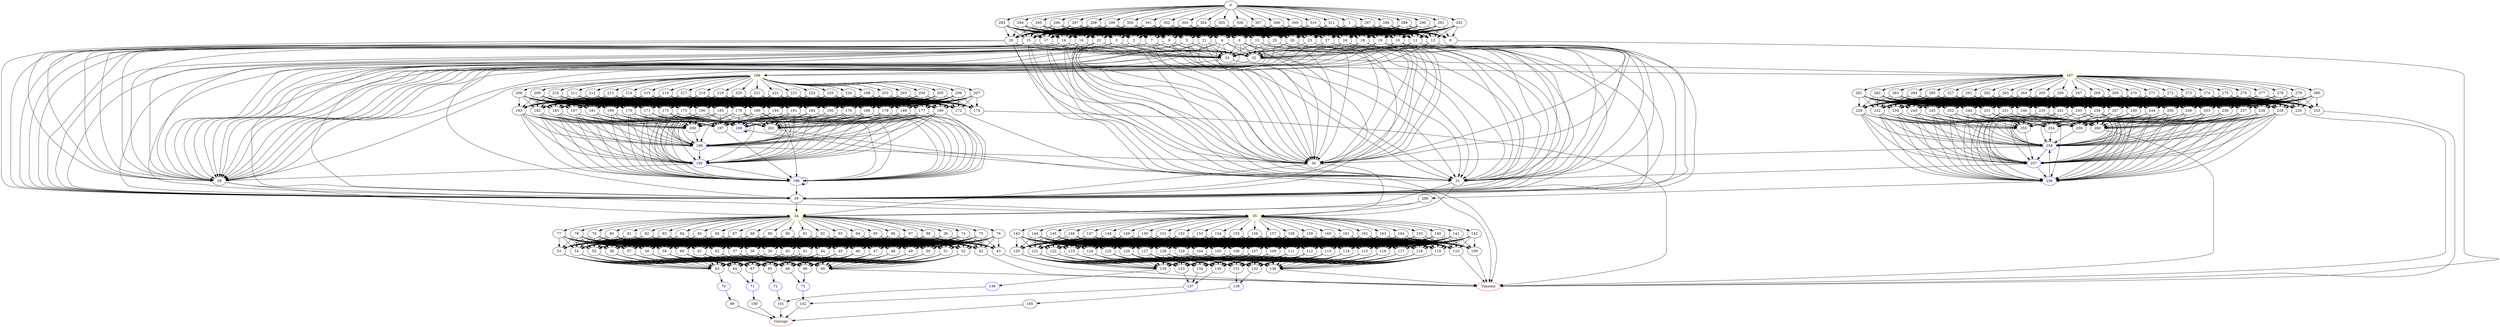 digraph G {
	0 -> 1;
	0 -> 287;
	0 -> 288;
	0 -> 289;
	0 -> 290;
	0 -> 291;
	0 -> 292;
	0 -> 293;
	0 -> 294;
	0 -> 295;
	0 -> 296;
	0 -> 297;
	0 -> 298;
	0 -> 299;
	0 -> 300;
	0 -> 301;
	0 -> 302;
	0 -> 303;
	0 -> 304;
	0 -> 305;
	0 -> 306;
	0 -> 307;
	0 -> 308;
	0 -> 309;
	0 -> 310;
	0 -> 311;
	1 -> 2;
	1 -> 3;
	1 -> 4;
	1 -> 5;
	1 -> 6;
	1 -> 7;
	1 -> 8;
	1 -> 9;
	1 -> 10;
	1 -> 11;
	1 -> 12;
	1 -> 13;
	1 -> 14;
	1 -> 15;
	1 -> 16;
	1 -> 17;
	1 -> 18;
	1 -> 19;
	1 -> 20;
	1 -> 21;
	1 -> 22;
	1 -> 23;
	1 -> 24;
	1 -> 25;
	1 -> 26;
	1 -> 27;
	2 -> 28;
	2 -> 29;
	2 -> 30;
	2 -> 31;
	2 -> 32;
	2 -> 33;
	3 -> 28;
	3 -> 29;
	3 -> 30;
	3 -> 31;
	3 -> 32;
	3 -> 33;
	4 -> 28;
	4 -> 29;
	4 -> 30;
	4 -> 31;
	4 -> 32;
	4 -> 33;
	5 -> 28;
	5 -> 29;
	5 -> 30;
	5 -> 31;
	5 -> 32;
	5 -> 33;
	6 -> 28;
	6 -> 29;
	6 -> 30;
	6 -> 31;
	6 -> 32;
	6 -> 33;
	7 -> 28;
	7 -> 29;
	7 -> 30;
	7 -> 31;
	7 -> 32;
	7 -> 33;
	8 -> "Timeout";
Timeout [color=red];
	9 -> 28;
	9 -> 29;
	9 -> 30;
	9 -> 31;
	9 -> 32;
	9 -> 33;
	10 -> 28;
	10 -> 29;
	10 -> 30;
	10 -> 31;
	10 -> 32;
	10 -> 33;
	11 -> 28;
	11 -> 29;
	11 -> 30;
	11 -> 31;
	11 -> 32;
	11 -> 33;
	12 -> 28;
	12 -> 29;
	12 -> 30;
	12 -> 31;
	12 -> 32;
	12 -> 33;
	13 -> 28;
	13 -> 29;
	13 -> 30;
	13 -> 31;
	13 -> 32;
	13 -> 33;
	14 -> 28;
	14 -> 29;
	14 -> 30;
	14 -> 31;
	14 -> 32;
	14 -> 33;
	15 -> 28;
	15 -> 29;
	15 -> 30;
	15 -> 31;
	15 -> 32;
	15 -> 33;
	16 -> 28;
	16 -> 29;
	16 -> 30;
	16 -> 31;
	16 -> 32;
	16 -> 33;
	17 -> 28;
	17 -> 29;
	17 -> 30;
	17 -> 31;
	17 -> 32;
	17 -> 33;
	18 -> 28;
	18 -> 29;
	18 -> 30;
	18 -> 31;
	18 -> 32;
	18 -> 33;
	19 -> 28;
	19 -> 29;
	19 -> 30;
	19 -> 31;
	19 -> 32;
	19 -> 33;
	20 -> 28;
	20 -> 29;
	20 -> 30;
	20 -> 31;
	20 -> 32;
	20 -> 33;
	21 -> 28;
	21 -> 29;
	21 -> 30;
	21 -> 31;
	21 -> 32;
	21 -> 33;
	22 -> 28;
	22 -> 29;
	22 -> 30;
	22 -> 31;
	22 -> 32;
	22 -> 33;
	23 -> 28;
	23 -> 29;
	23 -> 30;
	23 -> 31;
	23 -> 32;
	23 -> 33;
	24 -> 28;
	24 -> 29;
	24 -> 30;
	24 -> 31;
	24 -> 32;
	24 -> 33;
	25 -> 28;
	25 -> 29;
	25 -> 30;
	25 -> 31;
	25 -> 32;
	25 -> 33;
	26 -> 28;
	26 -> 29;
	26 -> 30;
	26 -> 31;
	26 -> 32;
	26 -> 33;
	27 -> 28;
	27 -> 29;
	27 -> 30;
	27 -> 31;
	27 -> 32;
	27 -> 33;
	28 -> "34";
34 [color=yellow];
	28 -> "35";
35 [color=yellow];
	29 -> "34";
34 [color=yellow];
	29 -> "35";
35 [color=yellow];
	30 -> "34";
34 [color=yellow];
	30 -> "35";
35 [color=yellow];
	31 -> "34";
34 [color=yellow];
	31 -> "35";
35 [color=yellow];
	32 -> "166";
166 [color=yellow];
	32 -> "167";
167 [color=yellow];
	33 -> "166";
166 [color=yellow];
	33 -> "167";
167 [color=yellow];
	34 -> 36;
	34 -> 74;
	34 -> 75;
	34 -> 76;
	34 -> 77;
	34 -> 78;
	34 -> 79;
	34 -> 80;
	34 -> 81;
	34 -> 82;
	34 -> 83;
	34 -> 84;
	34 -> 85;
	34 -> 86;
	34 -> 87;
	34 -> 88;
	34 -> 89;
	34 -> 90;
	34 -> 91;
	34 -> 92;
	34 -> 93;
	34 -> 94;
	34 -> 95;
	34 -> 96;
	34 -> 97;
	34 -> 98;
	35 -> 103;
	35 -> 140;
	35 -> 141;
	35 -> 142;
	35 -> 143;
	35 -> 144;
	35 -> 145;
	35 -> 146;
	35 -> 147;
	35 -> 148;
	35 -> 149;
	35 -> 150;
	35 -> 151;
	35 -> 152;
	35 -> 153;
	35 -> 154;
	35 -> 155;
	35 -> 156;
	35 -> 157;
	35 -> 158;
	35 -> 159;
	35 -> 160;
	35 -> 161;
	35 -> 162;
	35 -> 163;
	35 -> 164;
	36 -> 37;
	36 -> 38;
	36 -> 39;
	36 -> 40;
	36 -> 41;
	36 -> 42;
	36 -> 43;
	36 -> 44;
	36 -> 45;
	36 -> 46;
	36 -> 47;
	36 -> 48;
	36 -> 49;
	36 -> 50;
	36 -> 51;
	36 -> 52;
	36 -> 53;
	36 -> 54;
	36 -> 55;
	36 -> 56;
	36 -> 57;
	36 -> 58;
	36 -> 59;
	36 -> 60;
	36 -> 61;
	36 -> 62;
	37 -> 63;
	37 -> 64;
	37 -> 65;
	37 -> 66;
	37 -> 67;
	37 -> 68;
	37 -> 69;
	38 -> 63;
	38 -> 64;
	38 -> 65;
	38 -> 66;
	38 -> 67;
	38 -> 68;
	38 -> 69;
	39 -> 63;
	39 -> 64;
	39 -> 65;
	39 -> 66;
	39 -> 67;
	39 -> 68;
	39 -> 69;
	40 -> 63;
	40 -> 64;
	40 -> 65;
	40 -> 66;
	40 -> 67;
	40 -> 68;
	40 -> 69;
	41 -> 63;
	41 -> 64;
	41 -> 65;
	41 -> 66;
	41 -> 67;
	41 -> 68;
	41 -> 69;
	42 -> "Timeout";
Timeout [color=red];
	43 -> "Timeout";
Timeout [color=red];
	44 -> 63;
	44 -> 64;
	44 -> 65;
	44 -> 66;
	44 -> 67;
	44 -> 68;
	44 -> 69;
	45 -> 63;
	45 -> 64;
	45 -> 65;
	45 -> 66;
	45 -> 67;
	45 -> 68;
	45 -> 69;
	46 -> 63;
	46 -> 64;
	46 -> 65;
	46 -> 66;
	46 -> 67;
	46 -> 68;
	46 -> 69;
	47 -> 63;
	47 -> 64;
	47 -> 65;
	47 -> 66;
	47 -> 67;
	47 -> 68;
	47 -> 69;
	48 -> 63;
	48 -> 64;
	48 -> 65;
	48 -> 66;
	48 -> 67;
	48 -> 68;
	48 -> 69;
	49 -> 63;
	49 -> 64;
	49 -> 65;
	49 -> 66;
	49 -> 67;
	49 -> 68;
	49 -> 69;
	50 -> 63;
	50 -> 64;
	50 -> 65;
	50 -> 66;
	50 -> 67;
	50 -> 68;
	50 -> 69;
	51 -> 63;
	51 -> 64;
	51 -> 65;
	51 -> 66;
	51 -> 67;
	51 -> 68;
	51 -> 69;
	52 -> 63;
	52 -> 64;
	52 -> 65;
	52 -> 66;
	52 -> 67;
	52 -> 68;
	52 -> 69;
	53 -> 63;
	53 -> 64;
	53 -> 65;
	53 -> 66;
	53 -> 67;
	53 -> 68;
	53 -> 69;
	54 -> 63;
	54 -> 64;
	54 -> 65;
	54 -> 66;
	54 -> 67;
	54 -> 68;
	54 -> 69;
	55 -> 63;
	55 -> 64;
	55 -> 65;
	55 -> 66;
	55 -> 67;
	55 -> 68;
	55 -> 69;
	56 -> 63;
	56 -> 64;
	56 -> 65;
	56 -> 66;
	56 -> 67;
	56 -> 68;
	56 -> 69;
	57 -> 63;
	57 -> 64;
	57 -> 65;
	57 -> 66;
	57 -> 67;
	57 -> 68;
	57 -> 69;
	58 -> 63;
	58 -> 64;
	58 -> 65;
	58 -> 66;
	58 -> 67;
	58 -> 68;
	58 -> 69;
	59 -> 63;
	59 -> 64;
	59 -> 65;
	59 -> 66;
	59 -> 67;
	59 -> 68;
	59 -> 69;
	60 -> 63;
	60 -> 64;
	60 -> 65;
	60 -> 66;
	60 -> 67;
	60 -> 68;
	60 -> 69;
	61 -> 63;
	61 -> 64;
	61 -> 65;
	61 -> 66;
	61 -> 67;
	61 -> 68;
	61 -> 69;
	62 -> 63;
	62 -> 64;
	62 -> 65;
	62 -> 66;
	62 -> 67;
	62 -> 68;
	62 -> 69;
	63 -> "70";
70 [color=blue];
	64 -> "71";
71 [color=blue];
	65 -> "72";
72 [color=blue];
	66 -> "73";
73 [color=blue];
	67 -> "71";
71 [color=blue];
	68 -> "73";
73 [color=blue];
	69 -> "Timeout";
Timeout [color=red];
	70 -> 99;
	71 -> 100;
	72 -> 101;
	73 -> 102;
	74 -> 37;
	74 -> 38;
	74 -> 39;
	74 -> 40;
	74 -> 41;
	74 -> 42;
	74 -> 43;
	74 -> 44;
	74 -> 45;
	74 -> 46;
	74 -> 47;
	74 -> 48;
	74 -> 49;
	74 -> 50;
	74 -> 51;
	74 -> 52;
	74 -> 53;
	74 -> 54;
	74 -> 55;
	74 -> 56;
	74 -> 57;
	74 -> 58;
	74 -> 59;
	74 -> 60;
	74 -> 61;
	74 -> 62;
	75 -> 37;
	75 -> 38;
	75 -> 39;
	75 -> 40;
	75 -> 41;
	75 -> 42;
	75 -> 43;
	75 -> 44;
	75 -> 45;
	75 -> 46;
	75 -> 47;
	75 -> 48;
	75 -> 49;
	75 -> 50;
	75 -> 51;
	75 -> 52;
	75 -> 53;
	75 -> 54;
	75 -> 55;
	75 -> 56;
	75 -> 57;
	75 -> 58;
	75 -> 59;
	75 -> 60;
	75 -> 61;
	75 -> 62;
	76 -> 37;
	76 -> 38;
	76 -> 39;
	76 -> 40;
	76 -> 41;
	76 -> 42;
	76 -> 43;
	76 -> 44;
	76 -> 45;
	76 -> 46;
	76 -> 47;
	76 -> 48;
	76 -> 49;
	76 -> 50;
	76 -> 51;
	76 -> 52;
	76 -> 53;
	76 -> 54;
	76 -> 55;
	76 -> 56;
	76 -> 57;
	76 -> 58;
	76 -> 59;
	76 -> 60;
	76 -> 61;
	76 -> 62;
	77 -> 37;
	77 -> 38;
	77 -> 39;
	77 -> 40;
	77 -> 41;
	77 -> 42;
	77 -> 43;
	77 -> 44;
	77 -> 45;
	77 -> 46;
	77 -> 47;
	77 -> 48;
	77 -> 49;
	77 -> 50;
	77 -> 51;
	77 -> 52;
	77 -> 53;
	77 -> 54;
	77 -> 55;
	77 -> 56;
	77 -> 57;
	77 -> 58;
	77 -> 59;
	77 -> 60;
	77 -> 61;
	77 -> 62;
	78 -> 37;
	78 -> 38;
	78 -> 39;
	78 -> 40;
	78 -> 41;
	78 -> 42;
	78 -> 43;
	78 -> 44;
	78 -> 45;
	78 -> 46;
	78 -> 47;
	78 -> 48;
	78 -> 49;
	78 -> 50;
	78 -> 51;
	78 -> 52;
	78 -> 53;
	78 -> 54;
	78 -> 55;
	78 -> 56;
	78 -> 57;
	78 -> 58;
	78 -> 59;
	78 -> 60;
	78 -> 61;
	78 -> 62;
	79 -> 37;
	79 -> 38;
	79 -> 39;
	79 -> 40;
	79 -> 41;
	79 -> 42;
	79 -> 43;
	79 -> 44;
	79 -> 45;
	79 -> 46;
	79 -> 47;
	79 -> 48;
	79 -> 49;
	79 -> 50;
	79 -> 51;
	79 -> 52;
	79 -> 53;
	79 -> 54;
	79 -> 55;
	79 -> 56;
	79 -> 57;
	79 -> 58;
	79 -> 59;
	79 -> 60;
	79 -> 61;
	79 -> 62;
	80 -> 37;
	80 -> 38;
	80 -> 39;
	80 -> 40;
	80 -> 41;
	80 -> 42;
	80 -> 43;
	80 -> 44;
	80 -> 45;
	80 -> 46;
	80 -> 47;
	80 -> 48;
	80 -> 49;
	80 -> 50;
	80 -> 51;
	80 -> 52;
	80 -> 53;
	80 -> 54;
	80 -> 55;
	80 -> 56;
	80 -> 57;
	80 -> 58;
	80 -> 59;
	80 -> 60;
	80 -> 61;
	80 -> 62;
	81 -> 37;
	81 -> 38;
	81 -> 39;
	81 -> 40;
	81 -> 41;
	81 -> 42;
	81 -> 43;
	81 -> 44;
	81 -> 45;
	81 -> 46;
	81 -> 47;
	81 -> 48;
	81 -> 49;
	81 -> 50;
	81 -> 51;
	81 -> 52;
	81 -> 53;
	81 -> 54;
	81 -> 55;
	81 -> 56;
	81 -> 57;
	81 -> 58;
	81 -> 59;
	81 -> 60;
	81 -> 61;
	81 -> 62;
	82 -> 37;
	82 -> 38;
	82 -> 39;
	82 -> 40;
	82 -> 41;
	82 -> 42;
	82 -> 43;
	82 -> 44;
	82 -> 45;
	82 -> 46;
	82 -> 47;
	82 -> 48;
	82 -> 49;
	82 -> 50;
	82 -> 51;
	82 -> 52;
	82 -> 53;
	82 -> 54;
	82 -> 55;
	82 -> 56;
	82 -> 57;
	82 -> 58;
	82 -> 59;
	82 -> 60;
	82 -> 61;
	82 -> 62;
	83 -> 37;
	83 -> 38;
	83 -> 39;
	83 -> 40;
	83 -> 41;
	83 -> 42;
	83 -> 43;
	83 -> 44;
	83 -> 45;
	83 -> 46;
	83 -> 47;
	83 -> 48;
	83 -> 49;
	83 -> 50;
	83 -> 51;
	83 -> 52;
	83 -> 53;
	83 -> 54;
	83 -> 55;
	83 -> 56;
	83 -> 57;
	83 -> 58;
	83 -> 59;
	83 -> 60;
	83 -> 61;
	83 -> 62;
	84 -> 37;
	84 -> 38;
	84 -> 39;
	84 -> 40;
	84 -> 41;
	84 -> 42;
	84 -> 43;
	84 -> 44;
	84 -> 45;
	84 -> 46;
	84 -> 47;
	84 -> 48;
	84 -> 49;
	84 -> 50;
	84 -> 51;
	84 -> 52;
	84 -> 53;
	84 -> 54;
	84 -> 55;
	84 -> 56;
	84 -> 57;
	84 -> 58;
	84 -> 59;
	84 -> 60;
	84 -> 61;
	84 -> 62;
	85 -> 37;
	85 -> 38;
	85 -> 39;
	85 -> 40;
	85 -> 41;
	85 -> 42;
	85 -> 43;
	85 -> 44;
	85 -> 45;
	85 -> 46;
	85 -> 47;
	85 -> 48;
	85 -> 49;
	85 -> 50;
	85 -> 51;
	85 -> 52;
	85 -> 53;
	85 -> 54;
	85 -> 55;
	85 -> 56;
	85 -> 57;
	85 -> 58;
	85 -> 59;
	85 -> 60;
	85 -> 61;
	85 -> 62;
	86 -> 37;
	86 -> 38;
	86 -> 39;
	86 -> 40;
	86 -> 41;
	86 -> 42;
	86 -> 43;
	86 -> 44;
	86 -> 45;
	86 -> 46;
	86 -> 47;
	86 -> 48;
	86 -> 49;
	86 -> 50;
	86 -> 51;
	86 -> 52;
	86 -> 53;
	86 -> 54;
	86 -> 55;
	86 -> 56;
	86 -> 57;
	86 -> 58;
	86 -> 59;
	86 -> 60;
	86 -> 61;
	86 -> 62;
	87 -> 37;
	87 -> 38;
	87 -> 39;
	87 -> 40;
	87 -> 41;
	87 -> 42;
	87 -> 43;
	87 -> 44;
	87 -> 45;
	87 -> 46;
	87 -> 47;
	87 -> 48;
	87 -> 49;
	87 -> 50;
	87 -> 51;
	87 -> 52;
	87 -> 53;
	87 -> 54;
	87 -> 55;
	87 -> 56;
	87 -> 57;
	87 -> 58;
	87 -> 59;
	87 -> 60;
	87 -> 61;
	87 -> 62;
	88 -> 37;
	88 -> 38;
	88 -> 39;
	88 -> 40;
	88 -> 41;
	88 -> 42;
	88 -> 43;
	88 -> 44;
	88 -> 45;
	88 -> 46;
	88 -> 47;
	88 -> 48;
	88 -> 49;
	88 -> 50;
	88 -> 51;
	88 -> 52;
	88 -> 53;
	88 -> 54;
	88 -> 55;
	88 -> 56;
	88 -> 57;
	88 -> 58;
	88 -> 59;
	88 -> 60;
	88 -> 61;
	88 -> 62;
	89 -> 37;
	89 -> 38;
	89 -> 39;
	89 -> 40;
	89 -> 41;
	89 -> 42;
	89 -> 43;
	89 -> 44;
	89 -> 45;
	89 -> 46;
	89 -> 47;
	89 -> 48;
	89 -> 49;
	89 -> 50;
	89 -> 51;
	89 -> 52;
	89 -> 53;
	89 -> 54;
	89 -> 55;
	89 -> 56;
	89 -> 57;
	89 -> 58;
	89 -> 59;
	89 -> 60;
	89 -> 61;
	89 -> 62;
	90 -> 37;
	90 -> 38;
	90 -> 39;
	90 -> 40;
	90 -> 41;
	90 -> 42;
	90 -> 43;
	90 -> 44;
	90 -> 45;
	90 -> 46;
	90 -> 47;
	90 -> 48;
	90 -> 49;
	90 -> 50;
	90 -> 51;
	90 -> 52;
	90 -> 53;
	90 -> 54;
	90 -> 55;
	90 -> 56;
	90 -> 57;
	90 -> 58;
	90 -> 59;
	90 -> 60;
	90 -> 61;
	90 -> 62;
	91 -> 37;
	91 -> 38;
	91 -> 39;
	91 -> 40;
	91 -> 41;
	91 -> 42;
	91 -> 43;
	91 -> 44;
	91 -> 45;
	91 -> 46;
	91 -> 47;
	91 -> 48;
	91 -> 49;
	91 -> 50;
	91 -> 51;
	91 -> 52;
	91 -> 53;
	91 -> 54;
	91 -> 55;
	91 -> 56;
	91 -> 57;
	91 -> 58;
	91 -> 59;
	91 -> 60;
	91 -> 61;
	91 -> 62;
	92 -> 37;
	92 -> 38;
	92 -> 39;
	92 -> 40;
	92 -> 41;
	92 -> 42;
	92 -> 43;
	92 -> 44;
	92 -> 45;
	92 -> 46;
	92 -> 47;
	92 -> 48;
	92 -> 49;
	92 -> 50;
	92 -> 51;
	92 -> 52;
	92 -> 53;
	92 -> 54;
	92 -> 55;
	92 -> 56;
	92 -> 57;
	92 -> 58;
	92 -> 59;
	92 -> 60;
	92 -> 61;
	92 -> 62;
	93 -> 37;
	93 -> 38;
	93 -> 39;
	93 -> 40;
	93 -> 41;
	93 -> 42;
	93 -> 43;
	93 -> 44;
	93 -> 45;
	93 -> 46;
	93 -> 47;
	93 -> 48;
	93 -> 49;
	93 -> 50;
	93 -> 51;
	93 -> 52;
	93 -> 53;
	93 -> 54;
	93 -> 55;
	93 -> 56;
	93 -> 57;
	93 -> 58;
	93 -> 59;
	93 -> 60;
	93 -> 61;
	93 -> 62;
	94 -> 37;
	94 -> 38;
	94 -> 39;
	94 -> 40;
	94 -> 41;
	94 -> 42;
	94 -> 43;
	94 -> 44;
	94 -> 45;
	94 -> 46;
	94 -> 47;
	94 -> 48;
	94 -> 49;
	94 -> 50;
	94 -> 51;
	94 -> 52;
	94 -> 53;
	94 -> 54;
	94 -> 55;
	94 -> 56;
	94 -> 57;
	94 -> 58;
	94 -> 59;
	94 -> 60;
	94 -> 61;
	94 -> 62;
	95 -> 37;
	95 -> 38;
	95 -> 39;
	95 -> 40;
	95 -> 41;
	95 -> 42;
	95 -> 43;
	95 -> 44;
	95 -> 45;
	95 -> 46;
	95 -> 47;
	95 -> 48;
	95 -> 49;
	95 -> 50;
	95 -> 51;
	95 -> 52;
	95 -> 53;
	95 -> 54;
	95 -> 55;
	95 -> 56;
	95 -> 57;
	95 -> 58;
	95 -> 59;
	95 -> 60;
	95 -> 61;
	95 -> 62;
	96 -> 37;
	96 -> 38;
	96 -> 39;
	96 -> 40;
	96 -> 41;
	96 -> 42;
	96 -> 43;
	96 -> 44;
	96 -> 45;
	96 -> 46;
	96 -> 47;
	96 -> 48;
	96 -> 49;
	96 -> 50;
	96 -> 51;
	96 -> 52;
	96 -> 53;
	96 -> 54;
	96 -> 55;
	96 -> 56;
	96 -> 57;
	96 -> 58;
	96 -> 59;
	96 -> 60;
	96 -> 61;
	96 -> 62;
	97 -> 37;
	97 -> 38;
	97 -> 39;
	97 -> 40;
	97 -> 41;
	97 -> 42;
	97 -> 43;
	97 -> 44;
	97 -> 45;
	97 -> 46;
	97 -> 47;
	97 -> 48;
	97 -> 49;
	97 -> 50;
	97 -> 51;
	97 -> 52;
	97 -> 53;
	97 -> 54;
	97 -> 55;
	97 -> 56;
	97 -> 57;
	97 -> 58;
	97 -> 59;
	97 -> 60;
	97 -> 61;
	97 -> 62;
	98 -> 37;
	98 -> 38;
	98 -> 39;
	98 -> 40;
	98 -> 41;
	98 -> 42;
	98 -> 43;
	98 -> 44;
	98 -> 45;
	98 -> 46;
	98 -> 47;
	98 -> 48;
	98 -> 49;
	98 -> 50;
	98 -> 51;
	98 -> 52;
	98 -> 53;
	98 -> 54;
	98 -> 55;
	98 -> 56;
	98 -> 57;
	98 -> 58;
	98 -> 59;
	98 -> 60;
	98 -> 61;
	98 -> 62;
	99 -> "Corrupt";
Corrupt [color=red];
	100 -> "Corrupt";
Corrupt [color=red];
	101 -> "Corrupt";
Corrupt [color=red];
	102 -> "Corrupt";
Corrupt [color=red];
	103 -> 104;
	103 -> 105;
	103 -> 106;
	103 -> 107;
	103 -> 108;
	103 -> 109;
	103 -> 110;
	103 -> 111;
	103 -> 112;
	103 -> 113;
	103 -> 114;
	103 -> 115;
	103 -> 116;
	103 -> 117;
	103 -> 118;
	103 -> 119;
	103 -> 120;
	103 -> 121;
	103 -> 122;
	103 -> 123;
	103 -> 124;
	103 -> 125;
	103 -> 126;
	103 -> 127;
	103 -> 128;
	103 -> 129;
	104 -> 130;
	104 -> 131;
	104 -> 132;
	104 -> 133;
	104 -> 134;
	104 -> 135;
	104 -> 136;
	105 -> 130;
	105 -> 131;
	105 -> 132;
	105 -> 133;
	105 -> 134;
	105 -> 135;
	105 -> 136;
	106 -> 130;
	106 -> 131;
	106 -> 132;
	106 -> 133;
	106 -> 134;
	106 -> 135;
	106 -> 136;
	107 -> 130;
	107 -> 131;
	107 -> 132;
	107 -> 133;
	107 -> 134;
	107 -> 135;
	107 -> 136;
	108 -> 130;
	108 -> 131;
	108 -> 132;
	108 -> 133;
	108 -> 134;
	108 -> 135;
	108 -> 136;
	109 -> "Timeout";
Timeout [color=red];
	110 -> "Timeout";
Timeout [color=red];
	111 -> 130;
	111 -> 131;
	111 -> 132;
	111 -> 133;
	111 -> 134;
	111 -> 135;
	111 -> 136;
	112 -> 130;
	112 -> 131;
	112 -> 132;
	112 -> 133;
	112 -> 134;
	112 -> 135;
	112 -> 136;
	113 -> 130;
	113 -> 131;
	113 -> 132;
	113 -> 133;
	113 -> 134;
	113 -> 135;
	113 -> 136;
	114 -> 130;
	114 -> 131;
	114 -> 132;
	114 -> 133;
	114 -> 134;
	114 -> 135;
	114 -> 136;
	115 -> 130;
	115 -> 131;
	115 -> 132;
	115 -> 133;
	115 -> 134;
	115 -> 135;
	115 -> 136;
	116 -> 130;
	116 -> 131;
	116 -> 132;
	116 -> 133;
	116 -> 134;
	116 -> 135;
	116 -> 136;
	117 -> 130;
	117 -> 131;
	117 -> 132;
	117 -> 133;
	117 -> 134;
	117 -> 135;
	117 -> 136;
	118 -> 130;
	118 -> 131;
	118 -> 132;
	118 -> 133;
	118 -> 134;
	118 -> 135;
	118 -> 136;
	119 -> 130;
	119 -> 131;
	119 -> 132;
	119 -> 133;
	119 -> 134;
	119 -> 135;
	119 -> 136;
	120 -> 130;
	120 -> 131;
	120 -> 132;
	120 -> 133;
	120 -> 134;
	120 -> 135;
	120 -> 136;
	121 -> 130;
	121 -> 131;
	121 -> 132;
	121 -> 133;
	121 -> 134;
	121 -> 135;
	121 -> 136;
	122 -> 130;
	122 -> 131;
	122 -> 132;
	122 -> 133;
	122 -> 134;
	122 -> 135;
	122 -> 136;
	123 -> 130;
	123 -> 131;
	123 -> 132;
	123 -> 133;
	123 -> 134;
	123 -> 135;
	123 -> 136;
	124 -> 130;
	124 -> 131;
	124 -> 132;
	124 -> 133;
	124 -> 134;
	124 -> 135;
	124 -> 136;
	125 -> 130;
	125 -> 131;
	125 -> 132;
	125 -> 133;
	125 -> 134;
	125 -> 135;
	125 -> 136;
	126 -> 130;
	126 -> 131;
	126 -> 132;
	126 -> 133;
	126 -> 134;
	126 -> 135;
	126 -> 136;
	127 -> 130;
	127 -> 131;
	127 -> 132;
	127 -> 133;
	127 -> 134;
	127 -> 135;
	127 -> 136;
	128 -> 130;
	128 -> 131;
	128 -> 132;
	128 -> 133;
	128 -> 134;
	128 -> 135;
	128 -> 136;
	129 -> 130;
	129 -> 131;
	129 -> 132;
	129 -> 133;
	129 -> 134;
	129 -> 135;
	129 -> 136;
	130 -> "137";
137 [color=blue];
	131 -> "138";
138 [color=blue];
	132 -> "138";
138 [color=blue];
	133 -> "137";
137 [color=blue];
	134 -> "137";
137 [color=blue];
	135 -> "139";
139 [color=blue];
	136 -> "Timeout";
Timeout [color=red];
	137 -> 102;
	138 -> 165;
	139 -> 101;
	140 -> 104;
	140 -> 105;
	140 -> 106;
	140 -> 107;
	140 -> 108;
	140 -> 109;
	140 -> 110;
	140 -> 111;
	140 -> 112;
	140 -> 113;
	140 -> 114;
	140 -> 115;
	140 -> 116;
	140 -> 117;
	140 -> 118;
	140 -> 119;
	140 -> 120;
	140 -> 121;
	140 -> 122;
	140 -> 123;
	140 -> 124;
	140 -> 125;
	140 -> 126;
	140 -> 127;
	140 -> 128;
	140 -> 129;
	141 -> 104;
	141 -> 105;
	141 -> 106;
	141 -> 107;
	141 -> 108;
	141 -> 109;
	141 -> 110;
	141 -> 111;
	141 -> 112;
	141 -> 113;
	141 -> 114;
	141 -> 115;
	141 -> 116;
	141 -> 117;
	141 -> 118;
	141 -> 119;
	141 -> 120;
	141 -> 121;
	141 -> 122;
	141 -> 123;
	141 -> 124;
	141 -> 125;
	141 -> 126;
	141 -> 127;
	141 -> 128;
	141 -> 129;
	142 -> 104;
	142 -> 105;
	142 -> 106;
	142 -> 107;
	142 -> 108;
	142 -> 109;
	142 -> 110;
	142 -> 111;
	142 -> 112;
	142 -> 113;
	142 -> 114;
	142 -> 115;
	142 -> 116;
	142 -> 117;
	142 -> 118;
	142 -> 119;
	142 -> 120;
	142 -> 121;
	142 -> 122;
	142 -> 123;
	142 -> 124;
	142 -> 125;
	142 -> 126;
	142 -> 127;
	142 -> 128;
	142 -> 129;
	143 -> 104;
	143 -> 105;
	143 -> 106;
	143 -> 107;
	143 -> 108;
	143 -> 109;
	143 -> 110;
	143 -> 111;
	143 -> 112;
	143 -> 113;
	143 -> 114;
	143 -> 115;
	143 -> 116;
	143 -> 117;
	143 -> 118;
	143 -> 119;
	143 -> 120;
	143 -> 121;
	143 -> 122;
	143 -> 123;
	143 -> 124;
	143 -> 125;
	143 -> 126;
	143 -> 127;
	143 -> 128;
	143 -> 129;
	144 -> 104;
	144 -> 105;
	144 -> 106;
	144 -> 107;
	144 -> 108;
	144 -> 109;
	144 -> 110;
	144 -> 111;
	144 -> 112;
	144 -> 113;
	144 -> 114;
	144 -> 115;
	144 -> 116;
	144 -> 117;
	144 -> 118;
	144 -> 119;
	144 -> 120;
	144 -> 121;
	144 -> 122;
	144 -> 123;
	144 -> 124;
	144 -> 125;
	144 -> 126;
	144 -> 127;
	144 -> 128;
	144 -> 129;
	145 -> 104;
	145 -> 105;
	145 -> 106;
	145 -> 107;
	145 -> 108;
	145 -> 109;
	145 -> 110;
	145 -> 111;
	145 -> 112;
	145 -> 113;
	145 -> 114;
	145 -> 115;
	145 -> 116;
	145 -> 117;
	145 -> 118;
	145 -> 119;
	145 -> 120;
	145 -> 121;
	145 -> 122;
	145 -> 123;
	145 -> 124;
	145 -> 125;
	145 -> 126;
	145 -> 127;
	145 -> 128;
	145 -> 129;
	146 -> 104;
	146 -> 105;
	146 -> 106;
	146 -> 107;
	146 -> 108;
	146 -> 109;
	146 -> 110;
	146 -> 111;
	146 -> 112;
	146 -> 113;
	146 -> 114;
	146 -> 115;
	146 -> 116;
	146 -> 117;
	146 -> 118;
	146 -> 119;
	146 -> 120;
	146 -> 121;
	146 -> 122;
	146 -> 123;
	146 -> 124;
	146 -> 125;
	146 -> 126;
	146 -> 127;
	146 -> 128;
	146 -> 129;
	147 -> 104;
	147 -> 105;
	147 -> 106;
	147 -> 107;
	147 -> 108;
	147 -> 109;
	147 -> 110;
	147 -> 111;
	147 -> 112;
	147 -> 113;
	147 -> 114;
	147 -> 115;
	147 -> 116;
	147 -> 117;
	147 -> 118;
	147 -> 119;
	147 -> 120;
	147 -> 121;
	147 -> 122;
	147 -> 123;
	147 -> 124;
	147 -> 125;
	147 -> 126;
	147 -> 127;
	147 -> 128;
	147 -> 129;
	148 -> 104;
	148 -> 105;
	148 -> 106;
	148 -> 107;
	148 -> 108;
	148 -> 109;
	148 -> 110;
	148 -> 111;
	148 -> 112;
	148 -> 113;
	148 -> 114;
	148 -> 115;
	148 -> 116;
	148 -> 117;
	148 -> 118;
	148 -> 119;
	148 -> 120;
	148 -> 121;
	148 -> 122;
	148 -> 123;
	148 -> 124;
	148 -> 125;
	148 -> 126;
	148 -> 127;
	148 -> 128;
	148 -> 129;
	149 -> 104;
	149 -> 105;
	149 -> 106;
	149 -> 107;
	149 -> 108;
	149 -> 109;
	149 -> 110;
	149 -> 111;
	149 -> 112;
	149 -> 113;
	149 -> 114;
	149 -> 115;
	149 -> 116;
	149 -> 117;
	149 -> 118;
	149 -> 119;
	149 -> 120;
	149 -> 121;
	149 -> 122;
	149 -> 123;
	149 -> 124;
	149 -> 125;
	149 -> 126;
	149 -> 127;
	149 -> 128;
	149 -> 129;
	150 -> 104;
	150 -> 105;
	150 -> 106;
	150 -> 107;
	150 -> 108;
	150 -> 109;
	150 -> 110;
	150 -> 111;
	150 -> 112;
	150 -> 113;
	150 -> 114;
	150 -> 115;
	150 -> 116;
	150 -> 117;
	150 -> 118;
	150 -> 119;
	150 -> 120;
	150 -> 121;
	150 -> 122;
	150 -> 123;
	150 -> 124;
	150 -> 125;
	150 -> 126;
	150 -> 127;
	150 -> 128;
	150 -> 129;
	151 -> 104;
	151 -> 105;
	151 -> 106;
	151 -> 107;
	151 -> 108;
	151 -> 109;
	151 -> 110;
	151 -> 111;
	151 -> 112;
	151 -> 113;
	151 -> 114;
	151 -> 115;
	151 -> 116;
	151 -> 117;
	151 -> 118;
	151 -> 119;
	151 -> 120;
	151 -> 121;
	151 -> 122;
	151 -> 123;
	151 -> 124;
	151 -> 125;
	151 -> 126;
	151 -> 127;
	151 -> 128;
	151 -> 129;
	152 -> 104;
	152 -> 105;
	152 -> 106;
	152 -> 107;
	152 -> 108;
	152 -> 109;
	152 -> 110;
	152 -> 111;
	152 -> 112;
	152 -> 113;
	152 -> 114;
	152 -> 115;
	152 -> 116;
	152 -> 117;
	152 -> 118;
	152 -> 119;
	152 -> 120;
	152 -> 121;
	152 -> 122;
	152 -> 123;
	152 -> 124;
	152 -> 125;
	152 -> 126;
	152 -> 127;
	152 -> 128;
	152 -> 129;
	153 -> 104;
	153 -> 105;
	153 -> 106;
	153 -> 107;
	153 -> 108;
	153 -> 109;
	153 -> 110;
	153 -> 111;
	153 -> 112;
	153 -> 113;
	153 -> 114;
	153 -> 115;
	153 -> 116;
	153 -> 117;
	153 -> 118;
	153 -> 119;
	153 -> 120;
	153 -> 121;
	153 -> 122;
	153 -> 123;
	153 -> 124;
	153 -> 125;
	153 -> 126;
	153 -> 127;
	153 -> 128;
	153 -> 129;
	154 -> 104;
	154 -> 105;
	154 -> 106;
	154 -> 107;
	154 -> 108;
	154 -> 109;
	154 -> 110;
	154 -> 111;
	154 -> 112;
	154 -> 113;
	154 -> 114;
	154 -> 115;
	154 -> 116;
	154 -> 117;
	154 -> 118;
	154 -> 119;
	154 -> 120;
	154 -> 121;
	154 -> 122;
	154 -> 123;
	154 -> 124;
	154 -> 125;
	154 -> 126;
	154 -> 127;
	154 -> 128;
	154 -> 129;
	155 -> 104;
	155 -> 105;
	155 -> 106;
	155 -> 107;
	155 -> 108;
	155 -> 109;
	155 -> 110;
	155 -> 111;
	155 -> 112;
	155 -> 113;
	155 -> 114;
	155 -> 115;
	155 -> 116;
	155 -> 117;
	155 -> 118;
	155 -> 119;
	155 -> 120;
	155 -> 121;
	155 -> 122;
	155 -> 123;
	155 -> 124;
	155 -> 125;
	155 -> 126;
	155 -> 127;
	155 -> 128;
	155 -> 129;
	156 -> 104;
	156 -> 105;
	156 -> 106;
	156 -> 107;
	156 -> 108;
	156 -> 109;
	156 -> 110;
	156 -> 111;
	156 -> 112;
	156 -> 113;
	156 -> 114;
	156 -> 115;
	156 -> 116;
	156 -> 117;
	156 -> 118;
	156 -> 119;
	156 -> 120;
	156 -> 121;
	156 -> 122;
	156 -> 123;
	156 -> 124;
	156 -> 125;
	156 -> 126;
	156 -> 127;
	156 -> 128;
	156 -> 129;
	157 -> 104;
	157 -> 105;
	157 -> 106;
	157 -> 107;
	157 -> 108;
	157 -> 109;
	157 -> 110;
	157 -> 111;
	157 -> 112;
	157 -> 113;
	157 -> 114;
	157 -> 115;
	157 -> 116;
	157 -> 117;
	157 -> 118;
	157 -> 119;
	157 -> 120;
	157 -> 121;
	157 -> 122;
	157 -> 123;
	157 -> 124;
	157 -> 125;
	157 -> 126;
	157 -> 127;
	157 -> 128;
	157 -> 129;
	158 -> 104;
	158 -> 105;
	158 -> 106;
	158 -> 107;
	158 -> 108;
	158 -> 109;
	158 -> 110;
	158 -> 111;
	158 -> 112;
	158 -> 113;
	158 -> 114;
	158 -> 115;
	158 -> 116;
	158 -> 117;
	158 -> 118;
	158 -> 119;
	158 -> 120;
	158 -> 121;
	158 -> 122;
	158 -> 123;
	158 -> 124;
	158 -> 125;
	158 -> 126;
	158 -> 127;
	158 -> 128;
	158 -> 129;
	159 -> 104;
	159 -> 105;
	159 -> 106;
	159 -> 107;
	159 -> 108;
	159 -> 109;
	159 -> 110;
	159 -> 111;
	159 -> 112;
	159 -> 113;
	159 -> 114;
	159 -> 115;
	159 -> 116;
	159 -> 117;
	159 -> 118;
	159 -> 119;
	159 -> 120;
	159 -> 121;
	159 -> 122;
	159 -> 123;
	159 -> 124;
	159 -> 125;
	159 -> 126;
	159 -> 127;
	159 -> 128;
	159 -> 129;
	160 -> 104;
	160 -> 105;
	160 -> 106;
	160 -> 107;
	160 -> 108;
	160 -> 109;
	160 -> 110;
	160 -> 111;
	160 -> 112;
	160 -> 113;
	160 -> 114;
	160 -> 115;
	160 -> 116;
	160 -> 117;
	160 -> 118;
	160 -> 119;
	160 -> 120;
	160 -> 121;
	160 -> 122;
	160 -> 123;
	160 -> 124;
	160 -> 125;
	160 -> 126;
	160 -> 127;
	160 -> 128;
	160 -> 129;
	161 -> 104;
	161 -> 105;
	161 -> 106;
	161 -> 107;
	161 -> 108;
	161 -> 109;
	161 -> 110;
	161 -> 111;
	161 -> 112;
	161 -> 113;
	161 -> 114;
	161 -> 115;
	161 -> 116;
	161 -> 117;
	161 -> 118;
	161 -> 119;
	161 -> 120;
	161 -> 121;
	161 -> 122;
	161 -> 123;
	161 -> 124;
	161 -> 125;
	161 -> 126;
	161 -> 127;
	161 -> 128;
	161 -> 129;
	162 -> 104;
	162 -> 105;
	162 -> 106;
	162 -> 107;
	162 -> 108;
	162 -> 109;
	162 -> 110;
	162 -> 111;
	162 -> 112;
	162 -> 113;
	162 -> 114;
	162 -> 115;
	162 -> 116;
	162 -> 117;
	162 -> 118;
	162 -> 119;
	162 -> 120;
	162 -> 121;
	162 -> 122;
	162 -> 123;
	162 -> 124;
	162 -> 125;
	162 -> 126;
	162 -> 127;
	162 -> 128;
	162 -> 129;
	163 -> 104;
	163 -> 105;
	163 -> 106;
	163 -> 107;
	163 -> 108;
	163 -> 109;
	163 -> 110;
	163 -> 111;
	163 -> 112;
	163 -> 113;
	163 -> 114;
	163 -> 115;
	163 -> 116;
	163 -> 117;
	163 -> 118;
	163 -> 119;
	163 -> 120;
	163 -> 121;
	163 -> 122;
	163 -> 123;
	163 -> 124;
	163 -> 125;
	163 -> 126;
	163 -> 127;
	163 -> 128;
	163 -> 129;
	164 -> 104;
	164 -> 105;
	164 -> 106;
	164 -> 107;
	164 -> 108;
	164 -> 109;
	164 -> 110;
	164 -> 111;
	164 -> 112;
	164 -> 113;
	164 -> 114;
	164 -> 115;
	164 -> 116;
	164 -> 117;
	164 -> 118;
	164 -> 119;
	164 -> 120;
	164 -> 121;
	164 -> 122;
	164 -> 123;
	164 -> 124;
	164 -> 125;
	164 -> 126;
	164 -> 127;
	164 -> 128;
	164 -> 129;
	165 -> "Corrupt";
Corrupt [color=red];
	166 -> 168;
	166 -> 202;
	166 -> 203;
	166 -> 204;
	166 -> 205;
	166 -> 206;
	166 -> 207;
	166 -> 208;
	166 -> 209;
	166 -> 210;
	166 -> 211;
	166 -> 212;
	166 -> 213;
	166 -> 214;
	166 -> 215;
	166 -> 216;
	166 -> 217;
	166 -> 218;
	166 -> 219;
	166 -> 220;
	166 -> 221;
	166 -> 222;
	166 -> 223;
	166 -> 224;
	166 -> 225;
	166 -> 226;
	167 -> 227;
	167 -> 261;
	167 -> 262;
	167 -> 263;
	167 -> 264;
	167 -> 265;
	167 -> 266;
	167 -> 267;
	167 -> 268;
	167 -> 269;
	167 -> 270;
	167 -> 271;
	167 -> 272;
	167 -> 273;
	167 -> 274;
	167 -> 275;
	167 -> 276;
	167 -> 277;
	167 -> 278;
	167 -> 279;
	167 -> 280;
	167 -> 281;
	167 -> 282;
	167 -> 283;
	167 -> 284;
	167 -> 285;
	168 -> 169;
	168 -> 170;
	168 -> 171;
	168 -> 172;
	168 -> 173;
	168 -> 174;
	168 -> 175;
	168 -> 176;
	168 -> 177;
	168 -> 178;
	168 -> 179;
	168 -> 180;
	168 -> 181;
	168 -> 182;
	168 -> 183;
	168 -> 184;
	168 -> 185;
	168 -> 186;
	168 -> 187;
	168 -> 188;
	168 -> 189;
	168 -> 190;
	168 -> 191;
	168 -> 192;
	168 -> 193;
	168 -> 194;
	169 -> "195";
195 [color=blue];
	169 -> "196";
196 [color=blue];
	169 -> 197;
	169 -> "198";
198 [color=blue];
	169 -> "199";
199 [color=blue];
	169 -> 200;
	169 -> 201;
	170 -> "195";
195 [color=blue];
	170 -> "196";
196 [color=blue];
	170 -> 197;
	170 -> "198";
198 [color=blue];
	170 -> "199";
199 [color=blue];
	170 -> 200;
	170 -> 201;
	171 -> "195";
195 [color=blue];
	171 -> "196";
196 [color=blue];
	171 -> 197;
	171 -> "198";
198 [color=blue];
	171 -> "199";
199 [color=blue];
	171 -> 200;
	171 -> 201;
	172 -> "Timeout";
Timeout [color=red];
	173 -> "195";
195 [color=blue];
	173 -> "196";
196 [color=blue];
	173 -> 197;
	173 -> "198";
198 [color=blue];
	173 -> "199";
199 [color=blue];
	173 -> 200;
	173 -> 201;
	174 -> "Timeout";
Timeout [color=red];
	175 -> "195";
195 [color=blue];
	175 -> "196";
196 [color=blue];
	175 -> 197;
	175 -> "198";
198 [color=blue];
	175 -> "199";
199 [color=blue];
	175 -> 200;
	175 -> 201;
	176 -> "195";
195 [color=blue];
	176 -> "196";
196 [color=blue];
	176 -> 197;
	176 -> "198";
198 [color=blue];
	176 -> "199";
199 [color=blue];
	176 -> 200;
	176 -> 201;
	177 -> "195";
195 [color=blue];
	177 -> "196";
196 [color=blue];
	177 -> 197;
	177 -> "198";
198 [color=blue];
	177 -> "199";
199 [color=blue];
	177 -> 200;
	177 -> 201;
	178 -> "195";
195 [color=blue];
	178 -> "196";
196 [color=blue];
	178 -> 197;
	178 -> "198";
198 [color=blue];
	178 -> "199";
199 [color=blue];
	178 -> 200;
	178 -> 201;
	179 -> "195";
195 [color=blue];
	179 -> "196";
196 [color=blue];
	179 -> 197;
	179 -> "198";
198 [color=blue];
	179 -> "199";
199 [color=blue];
	179 -> 200;
	179 -> 201;
	180 -> "195";
195 [color=blue];
	180 -> "196";
196 [color=blue];
	180 -> 197;
	180 -> "198";
198 [color=blue];
	180 -> "199";
199 [color=blue];
	180 -> 200;
	180 -> 201;
	181 -> "195";
195 [color=blue];
	181 -> "196";
196 [color=blue];
	181 -> 197;
	181 -> "198";
198 [color=blue];
	181 -> "199";
199 [color=blue];
	181 -> 200;
	181 -> 201;
	182 -> "195";
195 [color=blue];
	182 -> "196";
196 [color=blue];
	182 -> 197;
	182 -> "198";
198 [color=blue];
	182 -> "199";
199 [color=blue];
	182 -> 200;
	182 -> 201;
	183 -> "195";
195 [color=blue];
	183 -> "196";
196 [color=blue];
	183 -> 197;
	183 -> "198";
198 [color=blue];
	183 -> "199";
199 [color=blue];
	183 -> 200;
	183 -> 201;
	184 -> "195";
195 [color=blue];
	184 -> "196";
196 [color=blue];
	184 -> 197;
	184 -> "198";
198 [color=blue];
	184 -> "199";
199 [color=blue];
	184 -> 200;
	184 -> 201;
	185 -> "195";
195 [color=blue];
	185 -> "196";
196 [color=blue];
	185 -> 197;
	185 -> "198";
198 [color=blue];
	185 -> "199";
199 [color=blue];
	185 -> 200;
	185 -> 201;
	186 -> "195";
195 [color=blue];
	186 -> "196";
196 [color=blue];
	186 -> 197;
	186 -> "198";
198 [color=blue];
	186 -> "199";
199 [color=blue];
	186 -> 200;
	186 -> 201;
	187 -> "195";
195 [color=blue];
	187 -> "196";
196 [color=blue];
	187 -> 197;
	187 -> "198";
198 [color=blue];
	187 -> "199";
199 [color=blue];
	187 -> 200;
	187 -> 201;
	188 -> "195";
195 [color=blue];
	188 -> "196";
196 [color=blue];
	188 -> 197;
	188 -> "198";
198 [color=blue];
	188 -> "199";
199 [color=blue];
	188 -> 200;
	188 -> 201;
	189 -> "195";
195 [color=blue];
	189 -> "196";
196 [color=blue];
	189 -> 197;
	189 -> "198";
198 [color=blue];
	189 -> "199";
199 [color=blue];
	189 -> 200;
	189 -> 201;
	190 -> "195";
195 [color=blue];
	190 -> "196";
196 [color=blue];
	190 -> 197;
	190 -> "198";
198 [color=blue];
	190 -> "199";
199 [color=blue];
	190 -> 200;
	190 -> 201;
	191 -> "195";
195 [color=blue];
	191 -> "196";
196 [color=blue];
	191 -> 197;
	191 -> "198";
198 [color=blue];
	191 -> "199";
199 [color=blue];
	191 -> 200;
	191 -> 201;
	192 -> "195";
195 [color=blue];
	192 -> "196";
196 [color=blue];
	192 -> 197;
	192 -> "198";
198 [color=blue];
	192 -> "199";
199 [color=blue];
	192 -> 200;
	192 -> 201;
	193 -> "195";
195 [color=blue];
	193 -> "196";
196 [color=blue];
	193 -> 197;
	193 -> "198";
198 [color=blue];
	193 -> "199";
199 [color=blue];
	193 -> 200;
	193 -> 201;
	194 -> "195";
195 [color=blue];
	194 -> "196";
196 [color=blue];
	194 -> 197;
	194 -> "198";
198 [color=blue];
	194 -> "199";
199 [color=blue];
	194 -> 200;
	194 -> 201;
	195 -> 28;
	195 -> "196";
196 [color=blue];
	196 -> 29;
	196 -> "196";
196 [color=blue];
	197 -> "196";
196 [color=blue];
	198 -> 31;
	198 -> "198";
198 [color=blue];
	199 -> 30;
	199 -> "195";
195 [color=blue];
	200 -> "199";
199 [color=blue];
	201 -> "Timeout";
Timeout [color=red];
	202 -> 169;
	202 -> 170;
	202 -> 171;
	202 -> 172;
	202 -> 173;
	202 -> 174;
	202 -> 175;
	202 -> 176;
	202 -> 177;
	202 -> 178;
	202 -> 179;
	202 -> 180;
	202 -> 181;
	202 -> 182;
	202 -> 183;
	202 -> 184;
	202 -> 185;
	202 -> 186;
	202 -> 187;
	202 -> 188;
	202 -> 189;
	202 -> 190;
	202 -> 191;
	202 -> 192;
	202 -> 193;
	202 -> 194;
	203 -> 169;
	203 -> 170;
	203 -> 171;
	203 -> 172;
	203 -> 173;
	203 -> 174;
	203 -> 175;
	203 -> 176;
	203 -> 177;
	203 -> 178;
	203 -> 179;
	203 -> 180;
	203 -> 181;
	203 -> 182;
	203 -> 183;
	203 -> 184;
	203 -> 185;
	203 -> 186;
	203 -> 187;
	203 -> 188;
	203 -> 189;
	203 -> 190;
	203 -> 191;
	203 -> 192;
	203 -> 193;
	203 -> 194;
	204 -> 169;
	204 -> 170;
	204 -> 171;
	204 -> 172;
	204 -> 173;
	204 -> 174;
	204 -> 175;
	204 -> 176;
	204 -> 177;
	204 -> 178;
	204 -> 179;
	204 -> 180;
	204 -> 181;
	204 -> 182;
	204 -> 183;
	204 -> 184;
	204 -> 185;
	204 -> 186;
	204 -> 187;
	204 -> 188;
	204 -> 189;
	204 -> 190;
	204 -> 191;
	204 -> 192;
	204 -> 193;
	204 -> 194;
	205 -> 169;
	205 -> 170;
	205 -> 171;
	205 -> 172;
	205 -> 173;
	205 -> 174;
	205 -> 175;
	205 -> 176;
	205 -> 177;
	205 -> 178;
	205 -> 179;
	205 -> 180;
	205 -> 181;
	205 -> 182;
	205 -> 183;
	205 -> 184;
	205 -> 185;
	205 -> 186;
	205 -> 187;
	205 -> 188;
	205 -> 189;
	205 -> 190;
	205 -> 191;
	205 -> 192;
	205 -> 193;
	205 -> 194;
	206 -> 169;
	206 -> 170;
	206 -> 171;
	206 -> 172;
	206 -> 173;
	206 -> 174;
	206 -> 175;
	206 -> 176;
	206 -> 177;
	206 -> 178;
	206 -> 179;
	206 -> 180;
	206 -> 181;
	206 -> 182;
	206 -> 183;
	206 -> 184;
	206 -> 185;
	206 -> 186;
	206 -> 187;
	206 -> 188;
	206 -> 189;
	206 -> 190;
	206 -> 191;
	206 -> 192;
	206 -> 193;
	206 -> 194;
	207 -> 169;
	207 -> 170;
	207 -> 171;
	207 -> 172;
	207 -> 173;
	207 -> 174;
	207 -> 175;
	207 -> 176;
	207 -> 177;
	207 -> 178;
	207 -> 179;
	207 -> 180;
	207 -> 181;
	207 -> 182;
	207 -> 183;
	207 -> 184;
	207 -> 185;
	207 -> 186;
	207 -> 187;
	207 -> 188;
	207 -> 189;
	207 -> 190;
	207 -> 191;
	207 -> 192;
	207 -> 193;
	207 -> 194;
	208 -> 169;
	208 -> 170;
	208 -> 171;
	208 -> 172;
	208 -> 173;
	208 -> 174;
	208 -> 175;
	208 -> 176;
	208 -> 177;
	208 -> 178;
	208 -> 179;
	208 -> 180;
	208 -> 181;
	208 -> 182;
	208 -> 183;
	208 -> 184;
	208 -> 185;
	208 -> 186;
	208 -> 187;
	208 -> 188;
	208 -> 189;
	208 -> 190;
	208 -> 191;
	208 -> 192;
	208 -> 193;
	208 -> 194;
	209 -> 169;
	209 -> 170;
	209 -> 171;
	209 -> 172;
	209 -> 173;
	209 -> 174;
	209 -> 175;
	209 -> 176;
	209 -> 177;
	209 -> 178;
	209 -> 179;
	209 -> 180;
	209 -> 181;
	209 -> 182;
	209 -> 183;
	209 -> 184;
	209 -> 185;
	209 -> 186;
	209 -> 187;
	209 -> 188;
	209 -> 189;
	209 -> 190;
	209 -> 191;
	209 -> 192;
	209 -> 193;
	209 -> 194;
	210 -> 169;
	210 -> 170;
	210 -> 171;
	210 -> 172;
	210 -> 173;
	210 -> 174;
	210 -> 175;
	210 -> 176;
	210 -> 177;
	210 -> 178;
	210 -> 179;
	210 -> 180;
	210 -> 181;
	210 -> 182;
	210 -> 183;
	210 -> 184;
	210 -> 185;
	210 -> 186;
	210 -> 187;
	210 -> 188;
	210 -> 189;
	210 -> 190;
	210 -> 191;
	210 -> 192;
	210 -> 193;
	210 -> 194;
	211 -> 169;
	211 -> 170;
	211 -> 171;
	211 -> 172;
	211 -> 173;
	211 -> 174;
	211 -> 175;
	211 -> 176;
	211 -> 177;
	211 -> 178;
	211 -> 179;
	211 -> 180;
	211 -> 181;
	211 -> 182;
	211 -> 183;
	211 -> 184;
	211 -> 185;
	211 -> 186;
	211 -> 187;
	211 -> 188;
	211 -> 189;
	211 -> 190;
	211 -> 191;
	211 -> 192;
	211 -> 193;
	211 -> 194;
	212 -> 169;
	212 -> 170;
	212 -> 171;
	212 -> 172;
	212 -> 173;
	212 -> 174;
	212 -> 175;
	212 -> 176;
	212 -> 177;
	212 -> 178;
	212 -> 179;
	212 -> 180;
	212 -> 181;
	212 -> 182;
	212 -> 183;
	212 -> 184;
	212 -> 185;
	212 -> 186;
	212 -> 187;
	212 -> 188;
	212 -> 189;
	212 -> 190;
	212 -> 191;
	212 -> 192;
	212 -> 193;
	212 -> 194;
	213 -> 169;
	213 -> 170;
	213 -> 171;
	213 -> 172;
	213 -> 173;
	213 -> 174;
	213 -> 175;
	213 -> 176;
	213 -> 177;
	213 -> 178;
	213 -> 179;
	213 -> 180;
	213 -> 181;
	213 -> 182;
	213 -> 183;
	213 -> 184;
	213 -> 185;
	213 -> 186;
	213 -> 187;
	213 -> 188;
	213 -> 189;
	213 -> 190;
	213 -> 191;
	213 -> 192;
	213 -> 193;
	213 -> 194;
	214 -> 169;
	214 -> 170;
	214 -> 171;
	214 -> 172;
	214 -> 173;
	214 -> 174;
	214 -> 175;
	214 -> 176;
	214 -> 177;
	214 -> 178;
	214 -> 179;
	214 -> 180;
	214 -> 181;
	214 -> 182;
	214 -> 183;
	214 -> 184;
	214 -> 185;
	214 -> 186;
	214 -> 187;
	214 -> 188;
	214 -> 189;
	214 -> 190;
	214 -> 191;
	214 -> 192;
	214 -> 193;
	214 -> 194;
	215 -> 169;
	215 -> 170;
	215 -> 171;
	215 -> 172;
	215 -> 173;
	215 -> 174;
	215 -> 175;
	215 -> 176;
	215 -> 177;
	215 -> 178;
	215 -> 179;
	215 -> 180;
	215 -> 181;
	215 -> 182;
	215 -> 183;
	215 -> 184;
	215 -> 185;
	215 -> 186;
	215 -> 187;
	215 -> 188;
	215 -> 189;
	215 -> 190;
	215 -> 191;
	215 -> 192;
	215 -> 193;
	215 -> 194;
	216 -> 169;
	216 -> 170;
	216 -> 171;
	216 -> 172;
	216 -> 173;
	216 -> 174;
	216 -> 175;
	216 -> 176;
	216 -> 177;
	216 -> 178;
	216 -> 179;
	216 -> 180;
	216 -> 181;
	216 -> 182;
	216 -> 183;
	216 -> 184;
	216 -> 185;
	216 -> 186;
	216 -> 187;
	216 -> 188;
	216 -> 189;
	216 -> 190;
	216 -> 191;
	216 -> 192;
	216 -> 193;
	216 -> 194;
	217 -> 169;
	217 -> 170;
	217 -> 171;
	217 -> 172;
	217 -> 173;
	217 -> 174;
	217 -> 175;
	217 -> 176;
	217 -> 177;
	217 -> 178;
	217 -> 179;
	217 -> 180;
	217 -> 181;
	217 -> 182;
	217 -> 183;
	217 -> 184;
	217 -> 185;
	217 -> 186;
	217 -> 187;
	217 -> 188;
	217 -> 189;
	217 -> 190;
	217 -> 191;
	217 -> 192;
	217 -> 193;
	217 -> 194;
	218 -> 169;
	218 -> 170;
	218 -> 171;
	218 -> 172;
	218 -> 173;
	218 -> 174;
	218 -> 175;
	218 -> 176;
	218 -> 177;
	218 -> 178;
	218 -> 179;
	218 -> 180;
	218 -> 181;
	218 -> 182;
	218 -> 183;
	218 -> 184;
	218 -> 185;
	218 -> 186;
	218 -> 187;
	218 -> 188;
	218 -> 189;
	218 -> 190;
	218 -> 191;
	218 -> 192;
	218 -> 193;
	218 -> 194;
	219 -> 169;
	219 -> 170;
	219 -> 171;
	219 -> 172;
	219 -> 173;
	219 -> 174;
	219 -> 175;
	219 -> 176;
	219 -> 177;
	219 -> 178;
	219 -> 179;
	219 -> 180;
	219 -> 181;
	219 -> 182;
	219 -> 183;
	219 -> 184;
	219 -> 185;
	219 -> 186;
	219 -> 187;
	219 -> 188;
	219 -> 189;
	219 -> 190;
	219 -> 191;
	219 -> 192;
	219 -> 193;
	219 -> 194;
	220 -> 169;
	220 -> 170;
	220 -> 171;
	220 -> 172;
	220 -> 173;
	220 -> 174;
	220 -> 175;
	220 -> 176;
	220 -> 177;
	220 -> 178;
	220 -> 179;
	220 -> 180;
	220 -> 181;
	220 -> 182;
	220 -> 183;
	220 -> 184;
	220 -> 185;
	220 -> 186;
	220 -> 187;
	220 -> 188;
	220 -> 189;
	220 -> 190;
	220 -> 191;
	220 -> 192;
	220 -> 193;
	220 -> 194;
	221 -> 169;
	221 -> 170;
	221 -> 171;
	221 -> 172;
	221 -> 173;
	221 -> 174;
	221 -> 175;
	221 -> 176;
	221 -> 177;
	221 -> 178;
	221 -> 179;
	221 -> 180;
	221 -> 181;
	221 -> 182;
	221 -> 183;
	221 -> 184;
	221 -> 185;
	221 -> 186;
	221 -> 187;
	221 -> 188;
	221 -> 189;
	221 -> 190;
	221 -> 191;
	221 -> 192;
	221 -> 193;
	221 -> 194;
	222 -> 169;
	222 -> 170;
	222 -> 171;
	222 -> 172;
	222 -> 173;
	222 -> 174;
	222 -> 175;
	222 -> 176;
	222 -> 177;
	222 -> 178;
	222 -> 179;
	222 -> 180;
	222 -> 181;
	222 -> 182;
	222 -> 183;
	222 -> 184;
	222 -> 185;
	222 -> 186;
	222 -> 187;
	222 -> 188;
	222 -> 189;
	222 -> 190;
	222 -> 191;
	222 -> 192;
	222 -> 193;
	222 -> 194;
	223 -> 169;
	223 -> 170;
	223 -> 171;
	223 -> 172;
	223 -> 173;
	223 -> 174;
	223 -> 175;
	223 -> 176;
	223 -> 177;
	223 -> 178;
	223 -> 179;
	223 -> 180;
	223 -> 181;
	223 -> 182;
	223 -> 183;
	223 -> 184;
	223 -> 185;
	223 -> 186;
	223 -> 187;
	223 -> 188;
	223 -> 189;
	223 -> 190;
	223 -> 191;
	223 -> 192;
	223 -> 193;
	223 -> 194;
	224 -> 169;
	224 -> 170;
	224 -> 171;
	224 -> 172;
	224 -> 173;
	224 -> 174;
	224 -> 175;
	224 -> 176;
	224 -> 177;
	224 -> 178;
	224 -> 179;
	224 -> 180;
	224 -> 181;
	224 -> 182;
	224 -> 183;
	224 -> 184;
	224 -> 185;
	224 -> 186;
	224 -> 187;
	224 -> 188;
	224 -> 189;
	224 -> 190;
	224 -> 191;
	224 -> 192;
	224 -> 193;
	224 -> 194;
	225 -> 169;
	225 -> 170;
	225 -> 171;
	225 -> 172;
	225 -> 173;
	225 -> 174;
	225 -> 175;
	225 -> 176;
	225 -> 177;
	225 -> 178;
	225 -> 179;
	225 -> 180;
	225 -> 181;
	225 -> 182;
	225 -> 183;
	225 -> 184;
	225 -> 185;
	225 -> 186;
	225 -> 187;
	225 -> 188;
	225 -> 189;
	225 -> 190;
	225 -> 191;
	225 -> 192;
	225 -> 193;
	225 -> 194;
	226 -> 169;
	226 -> 170;
	226 -> 171;
	226 -> 172;
	226 -> 173;
	226 -> 174;
	226 -> 175;
	226 -> 176;
	226 -> 177;
	226 -> 178;
	226 -> 179;
	226 -> 180;
	226 -> 181;
	226 -> 182;
	226 -> 183;
	226 -> 184;
	226 -> 185;
	226 -> 186;
	226 -> 187;
	226 -> 188;
	226 -> 189;
	226 -> 190;
	226 -> 191;
	226 -> 192;
	226 -> 193;
	226 -> 194;
	227 -> 228;
	227 -> 229;
	227 -> 230;
	227 -> 231;
	227 -> 232;
	227 -> 233;
	227 -> 234;
	227 -> 235;
	227 -> 236;
	227 -> 237;
	227 -> 238;
	227 -> 239;
	227 -> 240;
	227 -> 241;
	227 -> 242;
	227 -> 243;
	227 -> 244;
	227 -> 245;
	227 -> 246;
	227 -> 247;
	227 -> 248;
	227 -> 249;
	227 -> 250;
	227 -> 251;
	227 -> 252;
	227 -> 253;
	228 -> 254;
	228 -> 255;
	228 -> "256";
256 [color=blue];
	228 -> "257";
257 [color=blue];
	228 -> "258";
258 [color=blue];
	228 -> 259;
	228 -> 260;
	229 -> 254;
	229 -> 255;
	229 -> "256";
256 [color=blue];
	229 -> "257";
257 [color=blue];
	229 -> "258";
258 [color=blue];
	229 -> 259;
	229 -> 260;
	230 -> "Timeout";
Timeout [color=red];
	231 -> 254;
	231 -> 255;
	231 -> "256";
256 [color=blue];
	231 -> "257";
257 [color=blue];
	231 -> "258";
258 [color=blue];
	231 -> 259;
	231 -> 260;
	232 -> 254;
	232 -> 255;
	232 -> "256";
256 [color=blue];
	232 -> "257";
257 [color=blue];
	232 -> "258";
258 [color=blue];
	232 -> 259;
	232 -> 260;
	233 -> "Timeout";
Timeout [color=red];
	234 -> 254;
	234 -> 255;
	234 -> "256";
256 [color=blue];
	234 -> "257";
257 [color=blue];
	234 -> "258";
258 [color=blue];
	234 -> 259;
	234 -> 260;
	235 -> 254;
	235 -> 255;
	235 -> "256";
256 [color=blue];
	235 -> "257";
257 [color=blue];
	235 -> "258";
258 [color=blue];
	235 -> 259;
	235 -> 260;
	236 -> 254;
	236 -> 255;
	236 -> "256";
256 [color=blue];
	236 -> "257";
257 [color=blue];
	236 -> "258";
258 [color=blue];
	236 -> 259;
	236 -> 260;
	237 -> 254;
	237 -> 255;
	237 -> "256";
256 [color=blue];
	237 -> "257";
257 [color=blue];
	237 -> "258";
258 [color=blue];
	237 -> 259;
	237 -> 260;
	238 -> 254;
	238 -> 255;
	238 -> "256";
256 [color=blue];
	238 -> "257";
257 [color=blue];
	238 -> "258";
258 [color=blue];
	238 -> 259;
	238 -> 260;
	239 -> 254;
	239 -> 255;
	239 -> "256";
256 [color=blue];
	239 -> "257";
257 [color=blue];
	239 -> "258";
258 [color=blue];
	239 -> 259;
	239 -> 260;
	240 -> 254;
	240 -> 255;
	240 -> "256";
256 [color=blue];
	240 -> "257";
257 [color=blue];
	240 -> "258";
258 [color=blue];
	240 -> 259;
	240 -> 260;
	241 -> 254;
	241 -> 255;
	241 -> "256";
256 [color=blue];
	241 -> "257";
257 [color=blue];
	241 -> "258";
258 [color=blue];
	241 -> 259;
	241 -> 260;
	242 -> 254;
	242 -> 255;
	242 -> "256";
256 [color=blue];
	242 -> "257";
257 [color=blue];
	242 -> "258";
258 [color=blue];
	242 -> 259;
	242 -> 260;
	243 -> 254;
	243 -> 255;
	243 -> "256";
256 [color=blue];
	243 -> "257";
257 [color=blue];
	243 -> "258";
258 [color=blue];
	243 -> 259;
	243 -> 260;
	244 -> 254;
	244 -> 255;
	244 -> "256";
256 [color=blue];
	244 -> "257";
257 [color=blue];
	244 -> "258";
258 [color=blue];
	244 -> 259;
	244 -> 260;
	245 -> 254;
	245 -> 255;
	245 -> "256";
256 [color=blue];
	245 -> "257";
257 [color=blue];
	245 -> "258";
258 [color=blue];
	245 -> 259;
	245 -> 260;
	246 -> 254;
	246 -> 255;
	246 -> "256";
256 [color=blue];
	246 -> "257";
257 [color=blue];
	246 -> "258";
258 [color=blue];
	246 -> 259;
	246 -> 260;
	247 -> 254;
	247 -> 255;
	247 -> "256";
256 [color=blue];
	247 -> "257";
257 [color=blue];
	247 -> "258";
258 [color=blue];
	247 -> 259;
	247 -> 260;
	248 -> 254;
	248 -> 255;
	248 -> "256";
256 [color=blue];
	248 -> "257";
257 [color=blue];
	248 -> "258";
258 [color=blue];
	248 -> 259;
	248 -> 260;
	249 -> 254;
	249 -> 255;
	249 -> "256";
256 [color=blue];
	249 -> "257";
257 [color=blue];
	249 -> "258";
258 [color=blue];
	249 -> 259;
	249 -> 260;
	250 -> 254;
	250 -> 255;
	250 -> "256";
256 [color=blue];
	250 -> "257";
257 [color=blue];
	250 -> "258";
258 [color=blue];
	250 -> 259;
	250 -> 260;
	251 -> 254;
	251 -> 255;
	251 -> "256";
256 [color=blue];
	251 -> "257";
257 [color=blue];
	251 -> "258";
258 [color=blue];
	251 -> 259;
	251 -> 260;
	252 -> 254;
	252 -> 255;
	252 -> "256";
256 [color=blue];
	252 -> "257";
257 [color=blue];
	252 -> "258";
258 [color=blue];
	252 -> 259;
	252 -> 260;
	253 -> 254;
	253 -> 255;
	253 -> "256";
256 [color=blue];
	253 -> "257";
257 [color=blue];
	253 -> "258";
258 [color=blue];
	253 -> 259;
	253 -> 260;
	254 -> "258";
258 [color=blue];
	255 -> "257";
257 [color=blue];
	256 -> "258";
258 [color=blue];
	256 -> 286;
	257 -> 31;
	257 -> "256";
256 [color=blue];
	258 -> 30;
	258 -> "257";
257 [color=blue];
	259 -> "258";
258 [color=blue];
	260 -> "Timeout";
Timeout [color=red];
	261 -> 228;
	261 -> 229;
	261 -> 230;
	261 -> 231;
	261 -> 232;
	261 -> 233;
	261 -> 234;
	261 -> 235;
	261 -> 236;
	261 -> 237;
	261 -> 238;
	261 -> 239;
	261 -> 240;
	261 -> 241;
	261 -> 242;
	261 -> 243;
	261 -> 244;
	261 -> 245;
	261 -> 246;
	261 -> 247;
	261 -> 248;
	261 -> 249;
	261 -> 250;
	261 -> 251;
	261 -> 252;
	261 -> 253;
	262 -> 228;
	262 -> 229;
	262 -> 230;
	262 -> 231;
	262 -> 232;
	262 -> 233;
	262 -> 234;
	262 -> 235;
	262 -> 236;
	262 -> 237;
	262 -> 238;
	262 -> 239;
	262 -> 240;
	262 -> 241;
	262 -> 242;
	262 -> 243;
	262 -> 244;
	262 -> 245;
	262 -> 246;
	262 -> 247;
	262 -> 248;
	262 -> 249;
	262 -> 250;
	262 -> 251;
	262 -> 252;
	262 -> 253;
	263 -> 228;
	263 -> 229;
	263 -> 230;
	263 -> 231;
	263 -> 232;
	263 -> 233;
	263 -> 234;
	263 -> 235;
	263 -> 236;
	263 -> 237;
	263 -> 238;
	263 -> 239;
	263 -> 240;
	263 -> 241;
	263 -> 242;
	263 -> 243;
	263 -> 244;
	263 -> 245;
	263 -> 246;
	263 -> 247;
	263 -> 248;
	263 -> 249;
	263 -> 250;
	263 -> 251;
	263 -> 252;
	263 -> 253;
	264 -> 228;
	264 -> 229;
	264 -> 230;
	264 -> 231;
	264 -> 232;
	264 -> 233;
	264 -> 234;
	264 -> 235;
	264 -> 236;
	264 -> 237;
	264 -> 238;
	264 -> 239;
	264 -> 240;
	264 -> 241;
	264 -> 242;
	264 -> 243;
	264 -> 244;
	264 -> 245;
	264 -> 246;
	264 -> 247;
	264 -> 248;
	264 -> 249;
	264 -> 250;
	264 -> 251;
	264 -> 252;
	264 -> 253;
	265 -> 228;
	265 -> 229;
	265 -> 230;
	265 -> 231;
	265 -> 232;
	265 -> 233;
	265 -> 234;
	265 -> 235;
	265 -> 236;
	265 -> 237;
	265 -> 238;
	265 -> 239;
	265 -> 240;
	265 -> 241;
	265 -> 242;
	265 -> 243;
	265 -> 244;
	265 -> 245;
	265 -> 246;
	265 -> 247;
	265 -> 248;
	265 -> 249;
	265 -> 250;
	265 -> 251;
	265 -> 252;
	265 -> 253;
	266 -> 228;
	266 -> 229;
	266 -> 230;
	266 -> 231;
	266 -> 232;
	266 -> 233;
	266 -> 234;
	266 -> 235;
	266 -> 236;
	266 -> 237;
	266 -> 238;
	266 -> 239;
	266 -> 240;
	266 -> 241;
	266 -> 242;
	266 -> 243;
	266 -> 244;
	266 -> 245;
	266 -> 246;
	266 -> 247;
	266 -> 248;
	266 -> 249;
	266 -> 250;
	266 -> 251;
	266 -> 252;
	266 -> 253;
	267 -> 228;
	267 -> 229;
	267 -> 230;
	267 -> 231;
	267 -> 232;
	267 -> 233;
	267 -> 234;
	267 -> 235;
	267 -> 236;
	267 -> 237;
	267 -> 238;
	267 -> 239;
	267 -> 240;
	267 -> 241;
	267 -> 242;
	267 -> 243;
	267 -> 244;
	267 -> 245;
	267 -> 246;
	267 -> 247;
	267 -> 248;
	267 -> 249;
	267 -> 250;
	267 -> 251;
	267 -> 252;
	267 -> 253;
	268 -> 228;
	268 -> 229;
	268 -> 230;
	268 -> 231;
	268 -> 232;
	268 -> 233;
	268 -> 234;
	268 -> 235;
	268 -> 236;
	268 -> 237;
	268 -> 238;
	268 -> 239;
	268 -> 240;
	268 -> 241;
	268 -> 242;
	268 -> 243;
	268 -> 244;
	268 -> 245;
	268 -> 246;
	268 -> 247;
	268 -> 248;
	268 -> 249;
	268 -> 250;
	268 -> 251;
	268 -> 252;
	268 -> 253;
	269 -> 228;
	269 -> 229;
	269 -> 230;
	269 -> 231;
	269 -> 232;
	269 -> 233;
	269 -> 234;
	269 -> 235;
	269 -> 236;
	269 -> 237;
	269 -> 238;
	269 -> 239;
	269 -> 240;
	269 -> 241;
	269 -> 242;
	269 -> 243;
	269 -> 244;
	269 -> 245;
	269 -> 246;
	269 -> 247;
	269 -> 248;
	269 -> 249;
	269 -> 250;
	269 -> 251;
	269 -> 252;
	269 -> 253;
	270 -> 228;
	270 -> 229;
	270 -> 230;
	270 -> 231;
	270 -> 232;
	270 -> 233;
	270 -> 234;
	270 -> 235;
	270 -> 236;
	270 -> 237;
	270 -> 238;
	270 -> 239;
	270 -> 240;
	270 -> 241;
	270 -> 242;
	270 -> 243;
	270 -> 244;
	270 -> 245;
	270 -> 246;
	270 -> 247;
	270 -> 248;
	270 -> 249;
	270 -> 250;
	270 -> 251;
	270 -> 252;
	270 -> 253;
	271 -> 228;
	271 -> 229;
	271 -> 230;
	271 -> 231;
	271 -> 232;
	271 -> 233;
	271 -> 234;
	271 -> 235;
	271 -> 236;
	271 -> 237;
	271 -> 238;
	271 -> 239;
	271 -> 240;
	271 -> 241;
	271 -> 242;
	271 -> 243;
	271 -> 244;
	271 -> 245;
	271 -> 246;
	271 -> 247;
	271 -> 248;
	271 -> 249;
	271 -> 250;
	271 -> 251;
	271 -> 252;
	271 -> 253;
	272 -> 228;
	272 -> 229;
	272 -> 230;
	272 -> 231;
	272 -> 232;
	272 -> 233;
	272 -> 234;
	272 -> 235;
	272 -> 236;
	272 -> 237;
	272 -> 238;
	272 -> 239;
	272 -> 240;
	272 -> 241;
	272 -> 242;
	272 -> 243;
	272 -> 244;
	272 -> 245;
	272 -> 246;
	272 -> 247;
	272 -> 248;
	272 -> 249;
	272 -> 250;
	272 -> 251;
	272 -> 252;
	272 -> 253;
	273 -> 228;
	273 -> 229;
	273 -> 230;
	273 -> 231;
	273 -> 232;
	273 -> 233;
	273 -> 234;
	273 -> 235;
	273 -> 236;
	273 -> 237;
	273 -> 238;
	273 -> 239;
	273 -> 240;
	273 -> 241;
	273 -> 242;
	273 -> 243;
	273 -> 244;
	273 -> 245;
	273 -> 246;
	273 -> 247;
	273 -> 248;
	273 -> 249;
	273 -> 250;
	273 -> 251;
	273 -> 252;
	273 -> 253;
	274 -> 228;
	274 -> 229;
	274 -> 230;
	274 -> 231;
	274 -> 232;
	274 -> 233;
	274 -> 234;
	274 -> 235;
	274 -> 236;
	274 -> 237;
	274 -> 238;
	274 -> 239;
	274 -> 240;
	274 -> 241;
	274 -> 242;
	274 -> 243;
	274 -> 244;
	274 -> 245;
	274 -> 246;
	274 -> 247;
	274 -> 248;
	274 -> 249;
	274 -> 250;
	274 -> 251;
	274 -> 252;
	274 -> 253;
	275 -> 228;
	275 -> 229;
	275 -> 230;
	275 -> 231;
	275 -> 232;
	275 -> 233;
	275 -> 234;
	275 -> 235;
	275 -> 236;
	275 -> 237;
	275 -> 238;
	275 -> 239;
	275 -> 240;
	275 -> 241;
	275 -> 242;
	275 -> 243;
	275 -> 244;
	275 -> 245;
	275 -> 246;
	275 -> 247;
	275 -> 248;
	275 -> 249;
	275 -> 250;
	275 -> 251;
	275 -> 252;
	275 -> 253;
	276 -> 228;
	276 -> 229;
	276 -> 230;
	276 -> 231;
	276 -> 232;
	276 -> 233;
	276 -> 234;
	276 -> 235;
	276 -> 236;
	276 -> 237;
	276 -> 238;
	276 -> 239;
	276 -> 240;
	276 -> 241;
	276 -> 242;
	276 -> 243;
	276 -> 244;
	276 -> 245;
	276 -> 246;
	276 -> 247;
	276 -> 248;
	276 -> 249;
	276 -> 250;
	276 -> 251;
	276 -> 252;
	276 -> 253;
	277 -> 228;
	277 -> 229;
	277 -> 230;
	277 -> 231;
	277 -> 232;
	277 -> 233;
	277 -> 234;
	277 -> 235;
	277 -> 236;
	277 -> 237;
	277 -> 238;
	277 -> 239;
	277 -> 240;
	277 -> 241;
	277 -> 242;
	277 -> 243;
	277 -> 244;
	277 -> 245;
	277 -> 246;
	277 -> 247;
	277 -> 248;
	277 -> 249;
	277 -> 250;
	277 -> 251;
	277 -> 252;
	277 -> 253;
	278 -> 228;
	278 -> 229;
	278 -> 230;
	278 -> 231;
	278 -> 232;
	278 -> 233;
	278 -> 234;
	278 -> 235;
	278 -> 236;
	278 -> 237;
	278 -> 238;
	278 -> 239;
	278 -> 240;
	278 -> 241;
	278 -> 242;
	278 -> 243;
	278 -> 244;
	278 -> 245;
	278 -> 246;
	278 -> 247;
	278 -> 248;
	278 -> 249;
	278 -> 250;
	278 -> 251;
	278 -> 252;
	278 -> 253;
	279 -> 228;
	279 -> 229;
	279 -> 230;
	279 -> 231;
	279 -> 232;
	279 -> 233;
	279 -> 234;
	279 -> 235;
	279 -> 236;
	279 -> 237;
	279 -> 238;
	279 -> 239;
	279 -> 240;
	279 -> 241;
	279 -> 242;
	279 -> 243;
	279 -> 244;
	279 -> 245;
	279 -> 246;
	279 -> 247;
	279 -> 248;
	279 -> 249;
	279 -> 250;
	279 -> 251;
	279 -> 252;
	279 -> 253;
	280 -> 228;
	280 -> 229;
	280 -> 230;
	280 -> 231;
	280 -> 232;
	280 -> 233;
	280 -> 234;
	280 -> 235;
	280 -> 236;
	280 -> 237;
	280 -> 238;
	280 -> 239;
	280 -> 240;
	280 -> 241;
	280 -> 242;
	280 -> 243;
	280 -> 244;
	280 -> 245;
	280 -> 246;
	280 -> 247;
	280 -> 248;
	280 -> 249;
	280 -> 250;
	280 -> 251;
	280 -> 252;
	280 -> 253;
	281 -> 228;
	281 -> 229;
	281 -> 230;
	281 -> 231;
	281 -> 232;
	281 -> 233;
	281 -> 234;
	281 -> 235;
	281 -> 236;
	281 -> 237;
	281 -> 238;
	281 -> 239;
	281 -> 240;
	281 -> 241;
	281 -> 242;
	281 -> 243;
	281 -> 244;
	281 -> 245;
	281 -> 246;
	281 -> 247;
	281 -> 248;
	281 -> 249;
	281 -> 250;
	281 -> 251;
	281 -> 252;
	281 -> 253;
	282 -> 228;
	282 -> 229;
	282 -> 230;
	282 -> 231;
	282 -> 232;
	282 -> 233;
	282 -> 234;
	282 -> 235;
	282 -> 236;
	282 -> 237;
	282 -> 238;
	282 -> 239;
	282 -> 240;
	282 -> 241;
	282 -> 242;
	282 -> 243;
	282 -> 244;
	282 -> 245;
	282 -> 246;
	282 -> 247;
	282 -> 248;
	282 -> 249;
	282 -> 250;
	282 -> 251;
	282 -> 252;
	282 -> 253;
	283 -> 228;
	283 -> 229;
	283 -> 230;
	283 -> 231;
	283 -> 232;
	283 -> 233;
	283 -> 234;
	283 -> 235;
	283 -> 236;
	283 -> 237;
	283 -> 238;
	283 -> 239;
	283 -> 240;
	283 -> 241;
	283 -> 242;
	283 -> 243;
	283 -> 244;
	283 -> 245;
	283 -> 246;
	283 -> 247;
	283 -> 248;
	283 -> 249;
	283 -> 250;
	283 -> 251;
	283 -> 252;
	283 -> 253;
	284 -> 228;
	284 -> 229;
	284 -> 230;
	284 -> 231;
	284 -> 232;
	284 -> 233;
	284 -> 234;
	284 -> 235;
	284 -> 236;
	284 -> 237;
	284 -> 238;
	284 -> 239;
	284 -> 240;
	284 -> 241;
	284 -> 242;
	284 -> 243;
	284 -> 244;
	284 -> 245;
	284 -> 246;
	284 -> 247;
	284 -> 248;
	284 -> 249;
	284 -> 250;
	284 -> 251;
	284 -> 252;
	284 -> 253;
	285 -> 228;
	285 -> 229;
	285 -> 230;
	285 -> 231;
	285 -> 232;
	285 -> 233;
	285 -> 234;
	285 -> 235;
	285 -> 236;
	285 -> 237;
	285 -> 238;
	285 -> 239;
	285 -> 240;
	285 -> 241;
	285 -> 242;
	285 -> 243;
	285 -> 244;
	285 -> 245;
	285 -> 246;
	285 -> 247;
	285 -> 248;
	285 -> 249;
	285 -> 250;
	285 -> 251;
	285 -> 252;
	285 -> 253;
	286 -> "34";
34 [color=yellow];
	286 -> "35";
35 [color=yellow];
	287 -> 2;
	287 -> 3;
	287 -> 4;
	287 -> 5;
	287 -> 6;
	287 -> 7;
	287 -> 8;
	287 -> 9;
	287 -> 10;
	287 -> 11;
	287 -> 12;
	287 -> 13;
	287 -> 14;
	287 -> 15;
	287 -> 16;
	287 -> 17;
	287 -> 18;
	287 -> 19;
	287 -> 20;
	287 -> 21;
	287 -> 22;
	287 -> 23;
	287 -> 24;
	287 -> 25;
	287 -> 26;
	287 -> 27;
	288 -> 2;
	288 -> 3;
	288 -> 4;
	288 -> 5;
	288 -> 6;
	288 -> 7;
	288 -> 8;
	288 -> 9;
	288 -> 10;
	288 -> 11;
	288 -> 12;
	288 -> 13;
	288 -> 14;
	288 -> 15;
	288 -> 16;
	288 -> 17;
	288 -> 18;
	288 -> 19;
	288 -> 20;
	288 -> 21;
	288 -> 22;
	288 -> 23;
	288 -> 24;
	288 -> 25;
	288 -> 26;
	288 -> 27;
	289 -> 2;
	289 -> 3;
	289 -> 4;
	289 -> 5;
	289 -> 6;
	289 -> 7;
	289 -> 8;
	289 -> 9;
	289 -> 10;
	289 -> 11;
	289 -> 12;
	289 -> 13;
	289 -> 14;
	289 -> 15;
	289 -> 16;
	289 -> 17;
	289 -> 18;
	289 -> 19;
	289 -> 20;
	289 -> 21;
	289 -> 22;
	289 -> 23;
	289 -> 24;
	289 -> 25;
	289 -> 26;
	289 -> 27;
	290 -> 2;
	290 -> 3;
	290 -> 4;
	290 -> 5;
	290 -> 6;
	290 -> 7;
	290 -> 8;
	290 -> 9;
	290 -> 10;
	290 -> 11;
	290 -> 12;
	290 -> 13;
	290 -> 14;
	290 -> 15;
	290 -> 16;
	290 -> 17;
	290 -> 18;
	290 -> 19;
	290 -> 20;
	290 -> 21;
	290 -> 22;
	290 -> 23;
	290 -> 24;
	290 -> 25;
	290 -> 26;
	290 -> 27;
	291 -> 2;
	291 -> 3;
	291 -> 4;
	291 -> 5;
	291 -> 6;
	291 -> 7;
	291 -> 8;
	291 -> 9;
	291 -> 10;
	291 -> 11;
	291 -> 12;
	291 -> 13;
	291 -> 14;
	291 -> 15;
	291 -> 16;
	291 -> 17;
	291 -> 18;
	291 -> 19;
	291 -> 20;
	291 -> 21;
	291 -> 22;
	291 -> 23;
	291 -> 24;
	291 -> 25;
	291 -> 26;
	291 -> 27;
	292 -> 2;
	292 -> 3;
	292 -> 4;
	292 -> 5;
	292 -> 6;
	292 -> 7;
	292 -> 8;
	292 -> 9;
	292 -> 10;
	292 -> 11;
	292 -> 12;
	292 -> 13;
	292 -> 14;
	292 -> 15;
	292 -> 16;
	292 -> 17;
	292 -> 18;
	292 -> 19;
	292 -> 20;
	292 -> 21;
	292 -> 22;
	292 -> 23;
	292 -> 24;
	292 -> 25;
	292 -> 26;
	292 -> 27;
	293 -> 2;
	293 -> 3;
	293 -> 4;
	293 -> 5;
	293 -> 6;
	293 -> 7;
	293 -> 8;
	293 -> 9;
	293 -> 10;
	293 -> 11;
	293 -> 12;
	293 -> 13;
	293 -> 14;
	293 -> 15;
	293 -> 16;
	293 -> 17;
	293 -> 18;
	293 -> 19;
	293 -> 20;
	293 -> 21;
	293 -> 22;
	293 -> 23;
	293 -> 24;
	293 -> 25;
	293 -> 26;
	293 -> 27;
	294 -> 2;
	294 -> 3;
	294 -> 4;
	294 -> 5;
	294 -> 6;
	294 -> 7;
	294 -> 8;
	294 -> 9;
	294 -> 10;
	294 -> 11;
	294 -> 12;
	294 -> 13;
	294 -> 14;
	294 -> 15;
	294 -> 16;
	294 -> 17;
	294 -> 18;
	294 -> 19;
	294 -> 20;
	294 -> 21;
	294 -> 22;
	294 -> 23;
	294 -> 24;
	294 -> 25;
	294 -> 26;
	294 -> 27;
	295 -> 2;
	295 -> 3;
	295 -> 4;
	295 -> 5;
	295 -> 6;
	295 -> 7;
	295 -> 8;
	295 -> 9;
	295 -> 10;
	295 -> 11;
	295 -> 12;
	295 -> 13;
	295 -> 14;
	295 -> 15;
	295 -> 16;
	295 -> 17;
	295 -> 18;
	295 -> 19;
	295 -> 20;
	295 -> 21;
	295 -> 22;
	295 -> 23;
	295 -> 24;
	295 -> 25;
	295 -> 26;
	295 -> 27;
	296 -> 2;
	296 -> 3;
	296 -> 4;
	296 -> 5;
	296 -> 6;
	296 -> 7;
	296 -> 8;
	296 -> 9;
	296 -> 10;
	296 -> 11;
	296 -> 12;
	296 -> 13;
	296 -> 14;
	296 -> 15;
	296 -> 16;
	296 -> 17;
	296 -> 18;
	296 -> 19;
	296 -> 20;
	296 -> 21;
	296 -> 22;
	296 -> 23;
	296 -> 24;
	296 -> 25;
	296 -> 26;
	296 -> 27;
	297 -> 2;
	297 -> 3;
	297 -> 4;
	297 -> 5;
	297 -> 6;
	297 -> 7;
	297 -> 8;
	297 -> 9;
	297 -> 10;
	297 -> 11;
	297 -> 12;
	297 -> 13;
	297 -> 14;
	297 -> 15;
	297 -> 16;
	297 -> 17;
	297 -> 18;
	297 -> 19;
	297 -> 20;
	297 -> 21;
	297 -> 22;
	297 -> 23;
	297 -> 24;
	297 -> 25;
	297 -> 26;
	297 -> 27;
	298 -> 2;
	298 -> 3;
	298 -> 4;
	298 -> 5;
	298 -> 6;
	298 -> 7;
	298 -> 8;
	298 -> 9;
	298 -> 10;
	298 -> 11;
	298 -> 12;
	298 -> 13;
	298 -> 14;
	298 -> 15;
	298 -> 16;
	298 -> 17;
	298 -> 18;
	298 -> 19;
	298 -> 20;
	298 -> 21;
	298 -> 22;
	298 -> 23;
	298 -> 24;
	298 -> 25;
	298 -> 26;
	298 -> 27;
	299 -> 2;
	299 -> 3;
	299 -> 4;
	299 -> 5;
	299 -> 6;
	299 -> 7;
	299 -> 8;
	299 -> 9;
	299 -> 10;
	299 -> 11;
	299 -> 12;
	299 -> 13;
	299 -> 14;
	299 -> 15;
	299 -> 16;
	299 -> 17;
	299 -> 18;
	299 -> 19;
	299 -> 20;
	299 -> 21;
	299 -> 22;
	299 -> 23;
	299 -> 24;
	299 -> 25;
	299 -> 26;
	299 -> 27;
	300 -> 2;
	300 -> 3;
	300 -> 4;
	300 -> 5;
	300 -> 6;
	300 -> 7;
	300 -> 8;
	300 -> 9;
	300 -> 10;
	300 -> 11;
	300 -> 12;
	300 -> 13;
	300 -> 14;
	300 -> 15;
	300 -> 16;
	300 -> 17;
	300 -> 18;
	300 -> 19;
	300 -> 20;
	300 -> 21;
	300 -> 22;
	300 -> 23;
	300 -> 24;
	300 -> 25;
	300 -> 26;
	300 -> 27;
	301 -> 2;
	301 -> 3;
	301 -> 4;
	301 -> 5;
	301 -> 6;
	301 -> 7;
	301 -> 8;
	301 -> 9;
	301 -> 10;
	301 -> 11;
	301 -> 12;
	301 -> 13;
	301 -> 14;
	301 -> 15;
	301 -> 16;
	301 -> 17;
	301 -> 18;
	301 -> 19;
	301 -> 20;
	301 -> 21;
	301 -> 22;
	301 -> 23;
	301 -> 24;
	301 -> 25;
	301 -> 26;
	301 -> 27;
	302 -> 2;
	302 -> 3;
	302 -> 4;
	302 -> 5;
	302 -> 6;
	302 -> 7;
	302 -> 8;
	302 -> 9;
	302 -> 10;
	302 -> 11;
	302 -> 12;
	302 -> 13;
	302 -> 14;
	302 -> 15;
	302 -> 16;
	302 -> 17;
	302 -> 18;
	302 -> 19;
	302 -> 20;
	302 -> 21;
	302 -> 22;
	302 -> 23;
	302 -> 24;
	302 -> 25;
	302 -> 26;
	302 -> 27;
	303 -> 2;
	303 -> 3;
	303 -> 4;
	303 -> 5;
	303 -> 6;
	303 -> 7;
	303 -> 8;
	303 -> 9;
	303 -> 10;
	303 -> 11;
	303 -> 12;
	303 -> 13;
	303 -> 14;
	303 -> 15;
	303 -> 16;
	303 -> 17;
	303 -> 18;
	303 -> 19;
	303 -> 20;
	303 -> 21;
	303 -> 22;
	303 -> 23;
	303 -> 24;
	303 -> 25;
	303 -> 26;
	303 -> 27;
	304 -> 2;
	304 -> 3;
	304 -> 4;
	304 -> 5;
	304 -> 6;
	304 -> 7;
	304 -> 8;
	304 -> 9;
	304 -> 10;
	304 -> 11;
	304 -> 12;
	304 -> 13;
	304 -> 14;
	304 -> 15;
	304 -> 16;
	304 -> 17;
	304 -> 18;
	304 -> 19;
	304 -> 20;
	304 -> 21;
	304 -> 22;
	304 -> 23;
	304 -> 24;
	304 -> 25;
	304 -> 26;
	304 -> 27;
	305 -> 2;
	305 -> 3;
	305 -> 4;
	305 -> 5;
	305 -> 6;
	305 -> 7;
	305 -> 8;
	305 -> 9;
	305 -> 10;
	305 -> 11;
	305 -> 12;
	305 -> 13;
	305 -> 14;
	305 -> 15;
	305 -> 16;
	305 -> 17;
	305 -> 18;
	305 -> 19;
	305 -> 20;
	305 -> 21;
	305 -> 22;
	305 -> 23;
	305 -> 24;
	305 -> 25;
	305 -> 26;
	305 -> 27;
	306 -> 2;
	306 -> 3;
	306 -> 4;
	306 -> 5;
	306 -> 6;
	306 -> 7;
	306 -> 8;
	306 -> 9;
	306 -> 10;
	306 -> 11;
	306 -> 12;
	306 -> 13;
	306 -> 14;
	306 -> 15;
	306 -> 16;
	306 -> 17;
	306 -> 18;
	306 -> 19;
	306 -> 20;
	306 -> 21;
	306 -> 22;
	306 -> 23;
	306 -> 24;
	306 -> 25;
	306 -> 26;
	306 -> 27;
	307 -> 2;
	307 -> 3;
	307 -> 4;
	307 -> 5;
	307 -> 6;
	307 -> 7;
	307 -> 8;
	307 -> 9;
	307 -> 10;
	307 -> 11;
	307 -> 12;
	307 -> 13;
	307 -> 14;
	307 -> 15;
	307 -> 16;
	307 -> 17;
	307 -> 18;
	307 -> 19;
	307 -> 20;
	307 -> 21;
	307 -> 22;
	307 -> 23;
	307 -> 24;
	307 -> 25;
	307 -> 26;
	307 -> 27;
	308 -> 2;
	308 -> 3;
	308 -> 4;
	308 -> 5;
	308 -> 6;
	308 -> 7;
	308 -> 8;
	308 -> 9;
	308 -> 10;
	308 -> 11;
	308 -> 12;
	308 -> 13;
	308 -> 14;
	308 -> 15;
	308 -> 16;
	308 -> 17;
	308 -> 18;
	308 -> 19;
	308 -> 20;
	308 -> 21;
	308 -> 22;
	308 -> 23;
	308 -> 24;
	308 -> 25;
	308 -> 26;
	308 -> 27;
	309 -> 2;
	309 -> 3;
	309 -> 4;
	309 -> 5;
	309 -> 6;
	309 -> 7;
	309 -> 8;
	309 -> 9;
	309 -> 10;
	309 -> 11;
	309 -> 12;
	309 -> 13;
	309 -> 14;
	309 -> 15;
	309 -> 16;
	309 -> 17;
	309 -> 18;
	309 -> 19;
	309 -> 20;
	309 -> 21;
	309 -> 22;
	309 -> 23;
	309 -> 24;
	309 -> 25;
	309 -> 26;
	309 -> 27;
	310 -> 2;
	310 -> 3;
	310 -> 4;
	310 -> 5;
	310 -> 6;
	310 -> 7;
	310 -> 8;
	310 -> 9;
	310 -> 10;
	310 -> 11;
	310 -> 12;
	310 -> 13;
	310 -> 14;
	310 -> 15;
	310 -> 16;
	310 -> 17;
	310 -> 18;
	310 -> 19;
	310 -> 20;
	310 -> 21;
	310 -> 22;
	310 -> 23;
	310 -> 24;
	310 -> 25;
	310 -> 26;
	310 -> 27;
	311 -> 2;
	311 -> 3;
	311 -> 4;
	311 -> 5;
	311 -> 6;
	311 -> 7;
	311 -> 8;
	311 -> 9;
	311 -> 10;
	311 -> 11;
	311 -> 12;
	311 -> 13;
	311 -> 14;
	311 -> 15;
	311 -> 16;
	311 -> 17;
	311 -> 18;
	311 -> 19;
	311 -> 20;
	311 -> 21;
	311 -> 22;
	311 -> 23;
	311 -> 24;
	311 -> 25;
	311 -> 26;
	311 -> 27;
}